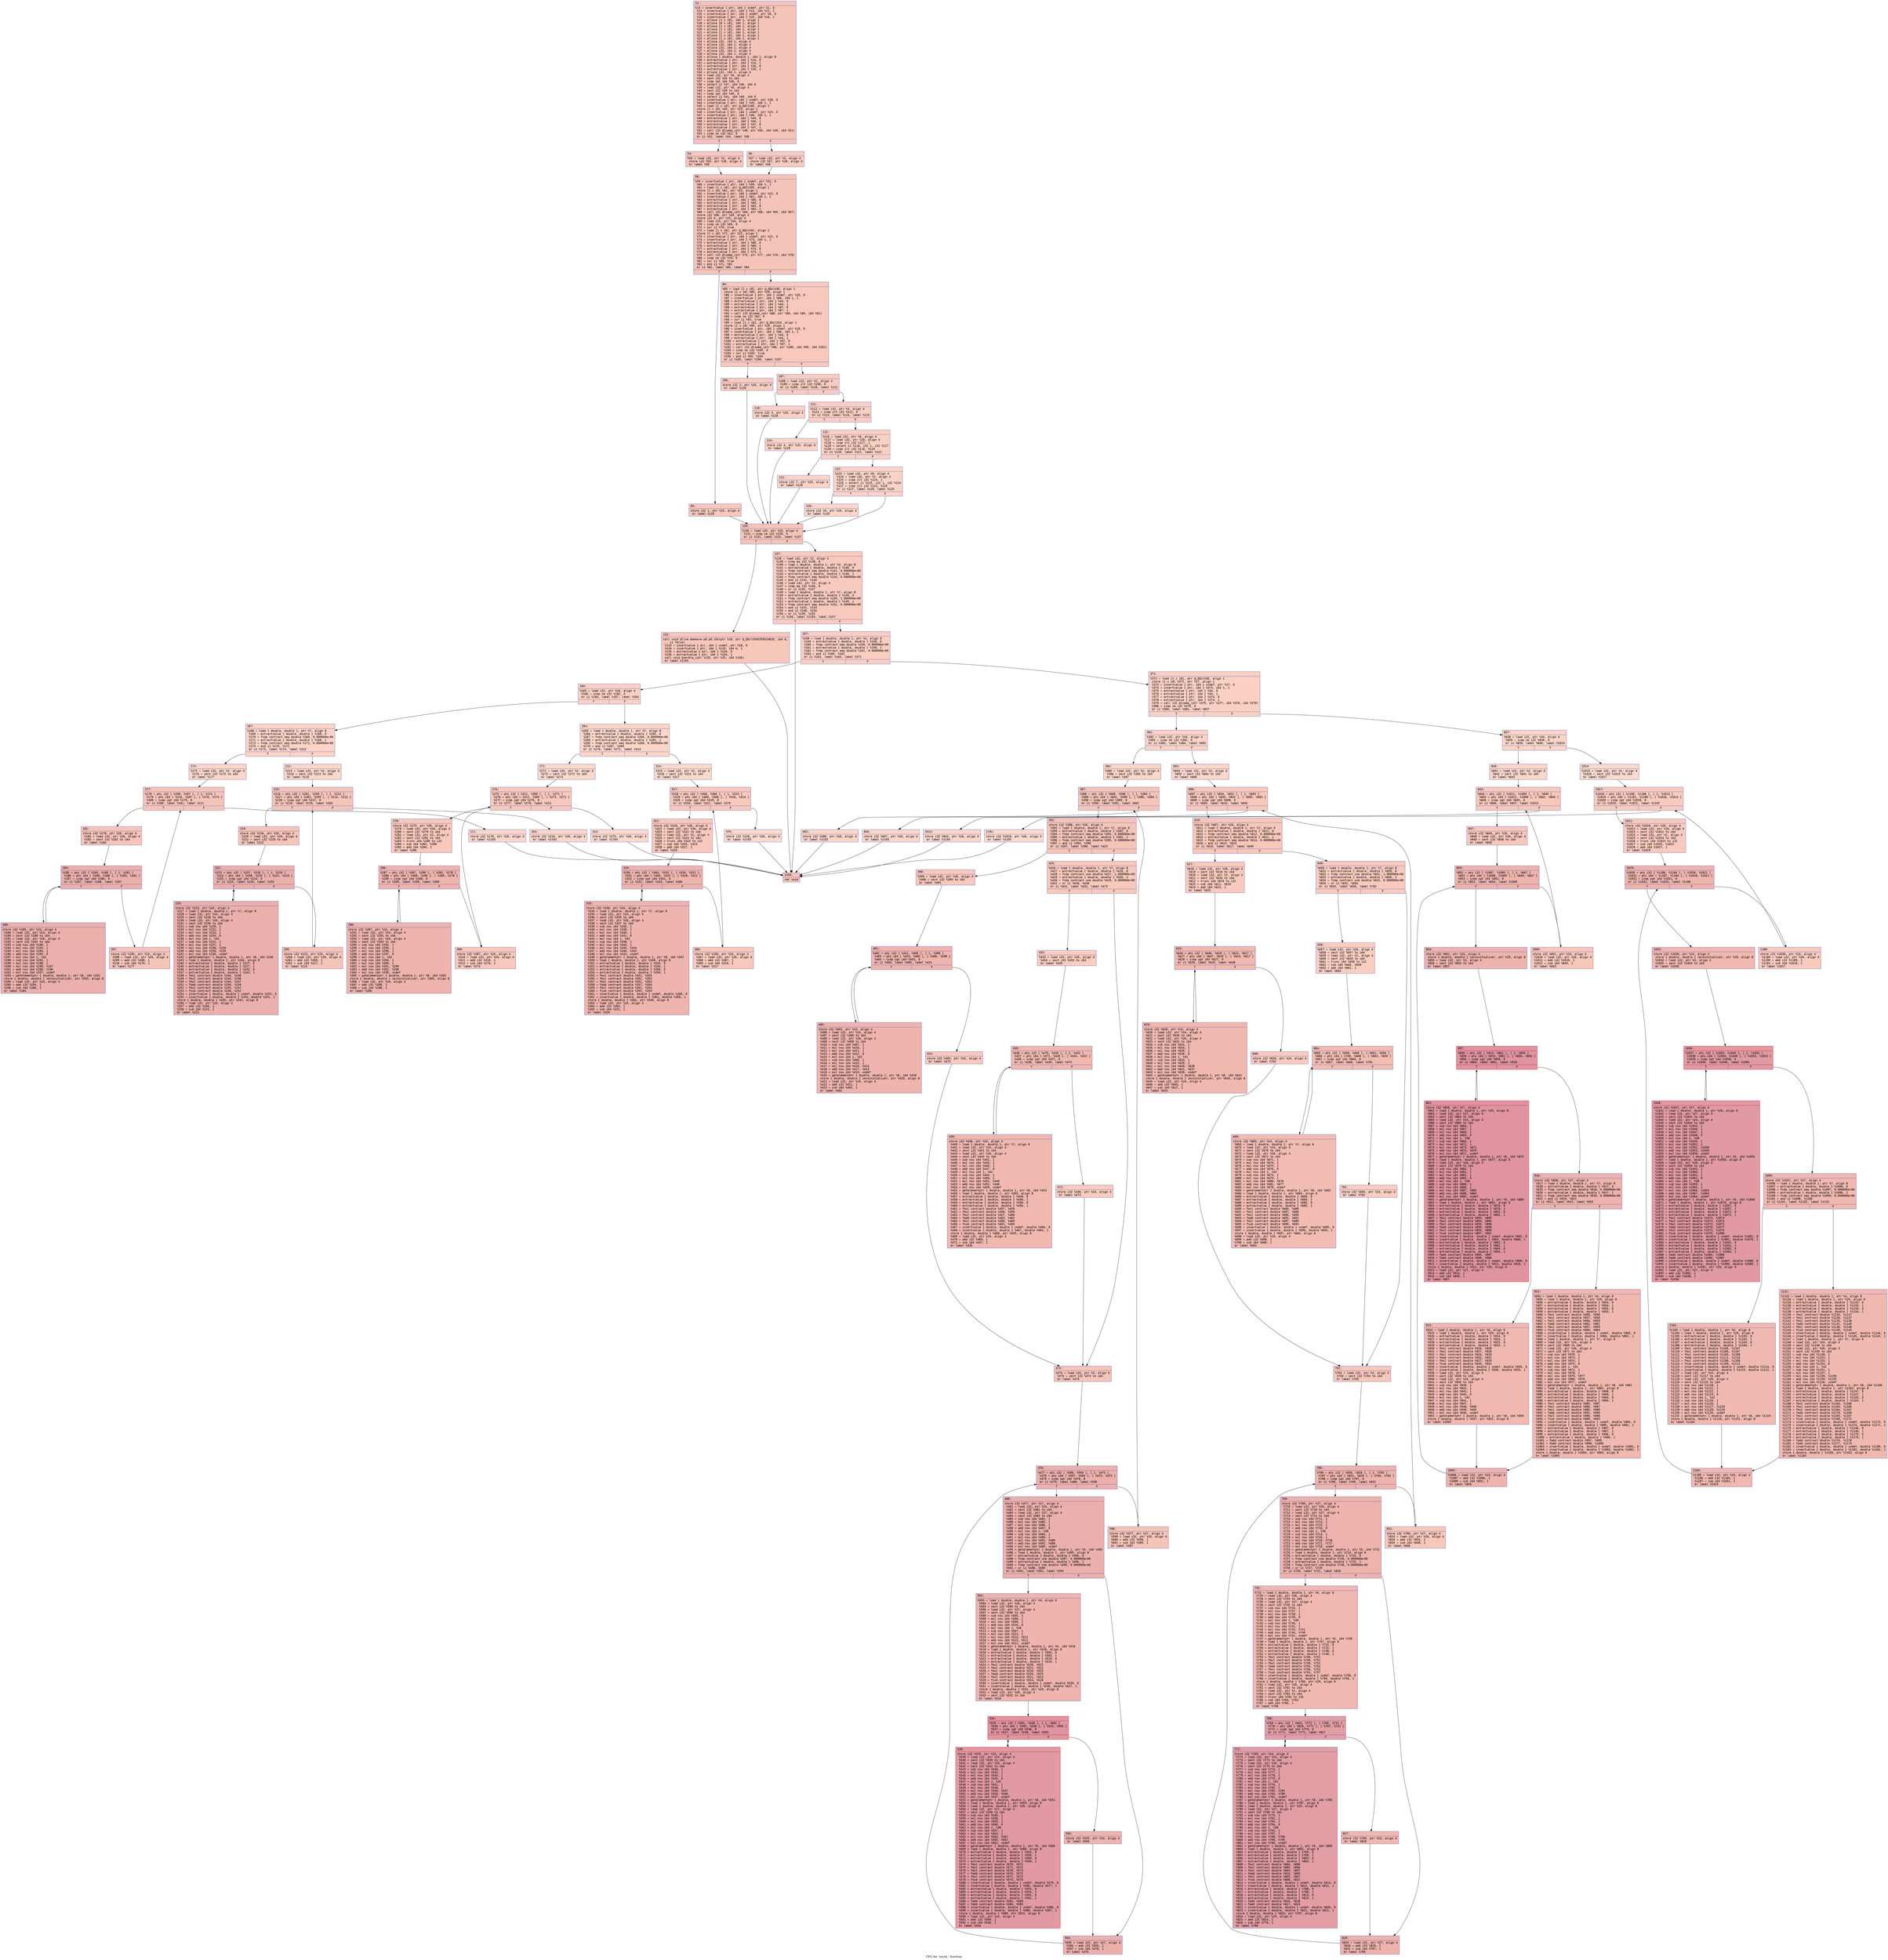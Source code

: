 digraph "CFG for 'zsyrk_' function" {
	label="CFG for 'zsyrk_' function";

	Node0x55ee10a74920 [shape=record,color="#3d50c3ff", style=filled, fillcolor="#e97a5f70" fontname="Courier",label="{12:\l|  %13 = insertvalue \{ ptr, i64 \} undef, ptr %1, 0\l  %14 = insertvalue \{ ptr, i64 \} %13, i64 %11, 1\l  %15 = insertvalue \{ ptr, i64 \} undef, ptr %0, 0\l  %16 = insertvalue \{ ptr, i64 \} %15, i64 %10, 1\l  %17 = alloca [1 x i8], i64 1, align 1\l  %18 = alloca [6 x i8], i64 1, align 1\l  %19 = alloca [1 x i8], i64 1, align 1\l  %20 = alloca [1 x i8], i64 1, align 1\l  %21 = alloca [1 x i8], i64 1, align 1\l  %22 = alloca [1 x i8], i64 1, align 1\l  %23 = alloca [1 x i8], i64 1, align 1\l  %24 = alloca i32, i64 1, align 4\l  %25 = alloca i32, i64 1, align 4\l  %26 = alloca i32, i64 1, align 4\l  %27 = alloca i32, i64 1, align 4\l  %28 = alloca i32, i64 1, align 4\l  %29 = alloca \{ double, double \}, i64 1, align 8\l  %30 = extractvalue \{ ptr, i64 \} %14, 0\l  %31 = extractvalue \{ ptr, i64 \} %14, 1\l  %32 = extractvalue \{ ptr, i64 \} %16, 0\l  %33 = extractvalue \{ ptr, i64 \} %16, 1\l  %34 = alloca i32, i64 1, align 4\l  %35 = load i32, ptr %6, align 4\l  %36 = sext i32 %35 to i64\l  %37 = icmp sgt i64 %36, 0\l  %38 = select i1 %37, i64 %36, i64 0\l  %39 = load i32, ptr %9, align 4\l  %40 = sext i32 %39 to i64\l  %41 = icmp sgt i64 %40, 0\l  %42 = select i1 %41, i64 %40, i64 0\l  %43 = insertvalue \{ ptr, i64 \} undef, ptr %30, 0\l  %44 = insertvalue \{ ptr, i64 \} %43, i64 1, 1\l  %45 = load [1 x i8], ptr @_QQclX4E, align 1\l  store [1 x i8] %45, ptr %23, align 1\l  %46 = insertvalue \{ ptr, i64 \} undef, ptr %23, 0\l  %47 = insertvalue \{ ptr, i64 \} %46, i64 1, 1\l  %48 = extractvalue \{ ptr, i64 \} %44, 0\l  %49 = extractvalue \{ ptr, i64 \} %44, 1\l  %50 = extractvalue \{ ptr, i64 \} %47, 0\l  %51 = extractvalue \{ ptr, i64 \} %47, 1\l  %52 = call i32 @lsame_(ptr %48, ptr %50, i64 %49, i64 %51)\l  %53 = icmp ne i32 %52, 0\l  br i1 %53, label %54, label %56\l|{<s0>T|<s1>F}}"];
	Node0x55ee10a74920:s0 -> Node0x55ee10a76870[tooltip="12 -> 54\nProbability 62.50%" ];
	Node0x55ee10a74920:s1 -> Node0x55ee10a768c0[tooltip="12 -> 56\nProbability 37.50%" ];
	Node0x55ee10a76870 [shape=record,color="#3d50c3ff", style=filled, fillcolor="#ec7f6370" fontname="Courier",label="{54:\l|  %55 = load i32, ptr %2, align 4\l  store i32 %55, ptr %28, align 4\l  br label %58\l}"];
	Node0x55ee10a76870 -> Node0x55ee10a76ae0[tooltip="54 -> 58\nProbability 100.00%" ];
	Node0x55ee10a768c0 [shape=record,color="#3d50c3ff", style=filled, fillcolor="#ef886b70" fontname="Courier",label="{56:\l|  %57 = load i32, ptr %3, align 4\l  store i32 %57, ptr %28, align 4\l  br label %58\l}"];
	Node0x55ee10a768c0 -> Node0x55ee10a76ae0[tooltip="56 -> 58\nProbability 100.00%" ];
	Node0x55ee10a76ae0 [shape=record,color="#3d50c3ff", style=filled, fillcolor="#e97a5f70" fontname="Courier",label="{58:\l|  %59 = insertvalue \{ ptr, i64 \} undef, ptr %32, 0\l  %60 = insertvalue \{ ptr, i64 \} %59, i64 1, 1\l  %61 = load [1 x i8], ptr @_QQclX55, align 1\l  store [1 x i8] %61, ptr %22, align 1\l  %62 = insertvalue \{ ptr, i64 \} undef, ptr %22, 0\l  %63 = insertvalue \{ ptr, i64 \} %62, i64 1, 1\l  %64 = extractvalue \{ ptr, i64 \} %60, 0\l  %65 = extractvalue \{ ptr, i64 \} %60, 1\l  %66 = extractvalue \{ ptr, i64 \} %63, 0\l  %67 = extractvalue \{ ptr, i64 \} %63, 1\l  %68 = call i32 @lsame_(ptr %64, ptr %66, i64 %65, i64 %67)\l  store i32 %68, ptr %34, align 4\l  store i32 0, ptr %25, align 4\l  %69 = load i32, ptr %34, align 4\l  %70 = icmp ne i32 %69, 0\l  %71 = xor i1 %70, true\l  %72 = load [1 x i8], ptr @_QQclX4C, align 1\l  store [1 x i8] %72, ptr %21, align 1\l  %73 = insertvalue \{ ptr, i64 \} undef, ptr %21, 0\l  %74 = insertvalue \{ ptr, i64 \} %73, i64 1, 1\l  %75 = extractvalue \{ ptr, i64 \} %60, 0\l  %76 = extractvalue \{ ptr, i64 \} %60, 1\l  %77 = extractvalue \{ ptr, i64 \} %74, 0\l  %78 = extractvalue \{ ptr, i64 \} %74, 1\l  %79 = call i32 @lsame_(ptr %75, ptr %77, i64 %76, i64 %78)\l  %80 = icmp ne i32 %79, 0\l  %81 = xor i1 %80, true\l  %82 = and i1 %71, %81\l  br i1 %82, label %83, label %84\l|{<s0>T|<s1>F}}"];
	Node0x55ee10a76ae0:s0 -> Node0x55ee10a77f40[tooltip="58 -> 83\nProbability 50.00%" ];
	Node0x55ee10a76ae0:s1 -> Node0x55ee10a77f90[tooltip="58 -> 84\nProbability 50.00%" ];
	Node0x55ee10a77f40 [shape=record,color="#3d50c3ff", style=filled, fillcolor="#ed836670" fontname="Courier",label="{83:\l|  store i32 1, ptr %25, align 4\l  br label %129\l}"];
	Node0x55ee10a77f40 -> Node0x55ee10a78130[tooltip="83 -> 129\nProbability 100.00%" ];
	Node0x55ee10a77f90 [shape=record,color="#3d50c3ff", style=filled, fillcolor="#ed836670" fontname="Courier",label="{84:\l|  %85 = load [1 x i8], ptr @_QQclX4E, align 1\l  store [1 x i8] %85, ptr %20, align 1\l  %86 = insertvalue \{ ptr, i64 \} undef, ptr %20, 0\l  %87 = insertvalue \{ ptr, i64 \} %86, i64 1, 1\l  %88 = extractvalue \{ ptr, i64 \} %44, 0\l  %89 = extractvalue \{ ptr, i64 \} %44, 1\l  %90 = extractvalue \{ ptr, i64 \} %87, 0\l  %91 = extractvalue \{ ptr, i64 \} %87, 1\l  %92 = call i32 @lsame_(ptr %88, ptr %90, i64 %89, i64 %91)\l  %93 = icmp ne i32 %92, 0\l  %94 = xor i1 %93, true\l  %95 = load [1 x i8], ptr @_QQclX54, align 1\l  store [1 x i8] %95, ptr %19, align 1\l  %96 = insertvalue \{ ptr, i64 \} undef, ptr %19, 0\l  %97 = insertvalue \{ ptr, i64 \} %96, i64 1, 1\l  %98 = extractvalue \{ ptr, i64 \} %44, 0\l  %99 = extractvalue \{ ptr, i64 \} %44, 1\l  %100 = extractvalue \{ ptr, i64 \} %97, 0\l  %101 = extractvalue \{ ptr, i64 \} %97, 1\l  %102 = call i32 @lsame_(ptr %98, ptr %100, i64 %99, i64 %101)\l  %103 = icmp ne i32 %102, 0\l  %104 = xor i1 %103, true\l  %105 = and i1 %94, %104\l  br i1 %105, label %106, label %107\l|{<s0>T|<s1>F}}"];
	Node0x55ee10a77f90:s0 -> Node0x55ee10a76360[tooltip="84 -> 106\nProbability 50.00%" ];
	Node0x55ee10a77f90:s1 -> Node0x55ee10a763b0[tooltip="84 -> 107\nProbability 50.00%" ];
	Node0x55ee10a76360 [shape=record,color="#3d50c3ff", style=filled, fillcolor="#f08b6e70" fontname="Courier",label="{106:\l|  store i32 2, ptr %25, align 4\l  br label %129\l}"];
	Node0x55ee10a76360 -> Node0x55ee10a78130[tooltip="106 -> 129\nProbability 100.00%" ];
	Node0x55ee10a763b0 [shape=record,color="#3d50c3ff", style=filled, fillcolor="#f08b6e70" fontname="Courier",label="{107:\l|  %108 = load i32, ptr %2, align 4\l  %109 = icmp slt i32 %108, 0\l  br i1 %109, label %110, label %111\l|{<s0>T|<s1>F}}"];
	Node0x55ee10a763b0:s0 -> Node0x55ee10a79c80[tooltip="107 -> 110\nProbability 37.50%" ];
	Node0x55ee10a763b0:s1 -> Node0x55ee10a79cd0[tooltip="107 -> 111\nProbability 62.50%" ];
	Node0x55ee10a79c80 [shape=record,color="#3d50c3ff", style=filled, fillcolor="#f3947570" fontname="Courier",label="{110:\l|  store i32 3, ptr %25, align 4\l  br label %129\l}"];
	Node0x55ee10a79c80 -> Node0x55ee10a78130[tooltip="110 -> 129\nProbability 100.00%" ];
	Node0x55ee10a79cd0 [shape=record,color="#3d50c3ff", style=filled, fillcolor="#f2907270" fontname="Courier",label="{111:\l|  %112 = load i32, ptr %3, align 4\l  %113 = icmp slt i32 %112, 0\l  br i1 %113, label %114, label %115\l|{<s0>T|<s1>F}}"];
	Node0x55ee10a79cd0:s0 -> Node0x55ee10a79ff0[tooltip="111 -> 114\nProbability 37.50%" ];
	Node0x55ee10a79cd0:s1 -> Node0x55ee10a7a040[tooltip="111 -> 115\nProbability 62.50%" ];
	Node0x55ee10a79ff0 [shape=record,color="#3d50c3ff", style=filled, fillcolor="#f59c7d70" fontname="Courier",label="{114:\l|  store i32 4, ptr %25, align 4\l  br label %129\l}"];
	Node0x55ee10a79ff0 -> Node0x55ee10a78130[tooltip="114 -> 129\nProbability 100.00%" ];
	Node0x55ee10a7a040 [shape=record,color="#3d50c3ff", style=filled, fillcolor="#f3947570" fontname="Courier",label="{115:\l|  %116 = load i32, ptr %6, align 4\l  %117 = load i32, ptr %28, align 4\l  %118 = icmp slt i32 %117, 1\l  %119 = select i1 %118, i32 1, i32 %117\l  %120 = icmp slt i32 %116, %119\l  br i1 %120, label %121, label %122\l|{<s0>T|<s1>F}}"];
	Node0x55ee10a7a040:s0 -> Node0x55ee10a7a520[tooltip="115 -> 121\nProbability 50.00%" ];
	Node0x55ee10a7a040:s1 -> Node0x55ee10a7a570[tooltip="115 -> 122\nProbability 50.00%" ];
	Node0x55ee10a7a520 [shape=record,color="#3d50c3ff", style=filled, fillcolor="#f59c7d70" fontname="Courier",label="{121:\l|  store i32 7, ptr %25, align 4\l  br label %129\l}"];
	Node0x55ee10a7a520 -> Node0x55ee10a78130[tooltip="121 -> 129\nProbability 100.00%" ];
	Node0x55ee10a7a570 [shape=record,color="#3d50c3ff", style=filled, fillcolor="#f59c7d70" fontname="Courier",label="{122:\l|  %123 = load i32, ptr %9, align 4\l  %124 = load i32, ptr %2, align 4\l  %125 = icmp slt i32 %124, 1\l  %126 = select i1 %125, i32 1, i32 %124\l  %127 = icmp slt i32 %123, %126\l  br i1 %127, label %128, label %129\l|{<s0>T|<s1>F}}"];
	Node0x55ee10a7a570:s0 -> Node0x55ee10a7aa50[tooltip="122 -> 128\nProbability 50.00%" ];
	Node0x55ee10a7a570:s1 -> Node0x55ee10a78130[tooltip="122 -> 129\nProbability 50.00%" ];
	Node0x55ee10a7aa50 [shape=record,color="#3d50c3ff", style=filled, fillcolor="#f6a38570" fontname="Courier",label="{128:\l|  store i32 10, ptr %25, align 4\l  br label %129\l}"];
	Node0x55ee10a7aa50 -> Node0x55ee10a78130[tooltip="128 -> 129\nProbability 100.00%" ];
	Node0x55ee10a78130 [shape=record,color="#3d50c3ff", style=filled, fillcolor="#e97a5f70" fontname="Courier",label="{129:\l|  %130 = load i32, ptr %25, align 4\l  %131 = icmp ne i32 %130, 0\l  br i1 %131, label %132, label %137\l|{<s0>T|<s1>F}}"];
	Node0x55ee10a78130:s0 -> Node0x55ee10a7ad70[tooltip="129 -> 132\nProbability 62.50%" ];
	Node0x55ee10a78130:s1 -> Node0x55ee10a7adc0[tooltip="129 -> 137\nProbability 37.50%" ];
	Node0x55ee10a7ad70 [shape=record,color="#3d50c3ff", style=filled, fillcolor="#ec7f6370" fontname="Courier",label="{132:\l|  call void @llvm.memmove.p0.p0.i64(ptr %18, ptr @_QQclX5A5359524B20, i64 6,\l... i1 false)\l  %133 = insertvalue \{ ptr, i64 \} undef, ptr %18, 0\l  %134 = insertvalue \{ ptr, i64 \} %133, i64 6, 1\l  %135 = extractvalue \{ ptr, i64 \} %134, 0\l  %136 = extractvalue \{ ptr, i64 \} %134, 1\l  call void @xerbla_(ptr %135, ptr %25, i64 %136)\l  br label %1193\l}"];
	Node0x55ee10a7ad70 -> Node0x55ee10a7b3c0[tooltip="132 -> 1193\nProbability 100.00%" ];
	Node0x55ee10a7adc0 [shape=record,color="#3d50c3ff", style=filled, fillcolor="#ef886b70" fontname="Courier",label="{137:\l|  %138 = load i32, ptr %2, align 4\l  %139 = icmp eq i32 %138, 0\l  %140 = load \{ double, double \}, ptr %4, align 8\l  %141 = extractvalue \{ double, double \} %140, 0\l  %142 = fcmp contract oeq double %141, 0.000000e+00\l  %143 = extractvalue \{ double, double \} %140, 1\l  %144 = fcmp contract oeq double %143, 0.000000e+00\l  %145 = and i1 %142, %144\l  %146 = load i32, ptr %3, align 4\l  %147 = icmp eq i32 %146, 0\l  %148 = or i1 %145, %147\l  %149 = load \{ double, double \}, ptr %7, align 8\l  %150 = extractvalue \{ double, double \} %149, 0\l  %151 = fcmp contract oeq double %150, 1.000000e+00\l  %152 = extractvalue \{ double, double \} %149, 1\l  %153 = fcmp contract oeq double %152, 0.000000e+00\l  %154 = and i1 %151, %153\l  %155 = and i1 %148, %154\l  %156 = or i1 %139, %155\l  br i1 %156, label %1193, label %157\l|{<s0>T|<s1>F}}"];
	Node0x55ee10a7adc0:s0 -> Node0x55ee10a7b3c0[tooltip="137 -> 1193\nProbability 50.00%" ];
	Node0x55ee10a7adc0:s1 -> Node0x55ee10a7b8e0[tooltip="137 -> 157\nProbability 50.00%" ];
	Node0x55ee10a7b8e0 [shape=record,color="#3d50c3ff", style=filled, fillcolor="#f2907270" fontname="Courier",label="{157:\l|  %158 = load \{ double, double \}, ptr %4, align 8\l  %159 = extractvalue \{ double, double \} %158, 0\l  %160 = fcmp contract oeq double %159, 0.000000e+00\l  %161 = extractvalue \{ double, double \} %158, 1\l  %162 = fcmp contract oeq double %161, 0.000000e+00\l  %163 = and i1 %160, %162\l  br i1 %163, label %164, label %371\l|{<s0>T|<s1>F}}"];
	Node0x55ee10a7b8e0:s0 -> Node0x55ee10a950c0[tooltip="157 -> 164\nProbability 50.00%" ];
	Node0x55ee10a7b8e0:s1 -> Node0x55ee10a95110[tooltip="157 -> 371\nProbability 50.00%" ];
	Node0x55ee10a950c0 [shape=record,color="#3d50c3ff", style=filled, fillcolor="#f3947570" fontname="Courier",label="{164:\l|  %165 = load i32, ptr %34, align 4\l  %166 = icmp ne i32 %165, 0\l  br i1 %166, label %167, label %264\l|{<s0>T|<s1>F}}"];
	Node0x55ee10a950c0:s0 -> Node0x55ee10a95320[tooltip="164 -> 167\nProbability 62.50%" ];
	Node0x55ee10a950c0:s1 -> Node0x55ee10a95370[tooltip="164 -> 264\nProbability 37.50%" ];
	Node0x55ee10a95320 [shape=record,color="#3d50c3ff", style=filled, fillcolor="#f59c7d70" fontname="Courier",label="{167:\l|  %168 = load \{ double, double \}, ptr %7, align 8\l  %169 = extractvalue \{ double, double \} %168, 0\l  %170 = fcmp contract oeq double %169, 0.000000e+00\l  %171 = extractvalue \{ double, double \} %168, 1\l  %172 = fcmp contract oeq double %171, 0.000000e+00\l  %173 = and i1 %170, %172\l  br i1 %173, label %174, label %212\l|{<s0>T|<s1>F}}"];
	Node0x55ee10a95320:s0 -> Node0x55ee10a957c0[tooltip="167 -> 174\nProbability 50.00%" ];
	Node0x55ee10a95320:s1 -> Node0x55ee10a95810[tooltip="167 -> 212\nProbability 50.00%" ];
	Node0x55ee10a957c0 [shape=record,color="#3d50c3ff", style=filled, fillcolor="#f6a38570" fontname="Courier",label="{174:\l|  %175 = load i32, ptr %2, align 4\l  %176 = sext i32 %175 to i64\l  br label %177\l}"];
	Node0x55ee10a957c0 -> Node0x55ee10a95a00[tooltip="174 -> 177\nProbability 100.00%" ];
	Node0x55ee10a95a00 [shape=record,color="#3d50c3ff", style=filled, fillcolor="#e97a5f70" fontname="Courier",label="{177:\l|  %178 = phi i32 [ %209, %207 ], [ 1, %174 ]\l  %179 = phi i64 [ %210, %207 ], [ %176, %174 ]\l  %180 = icmp sgt i64 %179, 0\l  br i1 %180, label %181, label %211\l|{<s0>T|<s1>F}}"];
	Node0x55ee10a95a00:s0 -> Node0x55ee10a95d20[tooltip="177 -> 181\nProbability 96.88%" ];
	Node0x55ee10a95a00:s1 -> Node0x55ee10a95d70[tooltip="177 -> 211\nProbability 3.12%" ];
	Node0x55ee10a95d20 [shape=record,color="#3d50c3ff", style=filled, fillcolor="#e97a5f70" fontname="Courier",label="{181:\l|  store i32 %178, ptr %26, align 4\l  %182 = load i32, ptr %26, align 4\l  %183 = sext i32 %182 to i64\l  br label %184\l}"];
	Node0x55ee10a95d20 -> Node0x55ee10a96000[tooltip="181 -> 184\nProbability 100.00%" ];
	Node0x55ee10a96000 [shape=record,color="#3d50c3ff", style=filled, fillcolor="#d24b4070" fontname="Courier",label="{184:\l|  %185 = phi i32 [ %205, %188 ], [ 1, %181 ]\l  %186 = phi i64 [ %206, %188 ], [ %183, %181 ]\l  %187 = icmp sgt i64 %186, 0\l  br i1 %187, label %188, label %207\l|{<s0>T|<s1>F}}"];
	Node0x55ee10a96000:s0 -> Node0x55ee10a960c0[tooltip="184 -> 188\nProbability 96.88%" ];
	Node0x55ee10a96000:s1 -> Node0x55ee10a95ac0[tooltip="184 -> 207\nProbability 3.12%" ];
	Node0x55ee10a960c0 [shape=record,color="#3d50c3ff", style=filled, fillcolor="#d24b4070" fontname="Courier",label="{188:\l|  store i32 %185, ptr %24, align 4\l  %189 = load i32, ptr %24, align 4\l  %190 = sext i32 %189 to i64\l  %191 = load i32, ptr %26, align 4\l  %192 = sext i32 %191 to i64\l  %193 = sub nsw i64 %190, 1\l  %194 = mul nsw i64 %193, 1\l  %195 = mul nsw i64 %194, 1\l  %196 = add nsw i64 %195, 0\l  %197 = mul nsw i64 1, %42\l  %198 = sub nsw i64 %192, 1\l  %199 = mul nsw i64 %198, 1\l  %200 = mul nsw i64 %199, %197\l  %201 = add nsw i64 %200, %196\l  %202 = mul nsw i64 %197, undef\l  %203 = getelementptr \{ double, double \}, ptr %8, i64 %201\l  store \{ double, double \} zeroinitializer, ptr %203, align 8\l  %204 = load i32, ptr %24, align 4\l  %205 = add i32 %204, 1\l  %206 = sub i64 %186, 1\l  br label %184\l}"];
	Node0x55ee10a960c0 -> Node0x55ee10a96000[tooltip="188 -> 184\nProbability 100.00%" ];
	Node0x55ee10a95ac0 [shape=record,color="#3d50c3ff", style=filled, fillcolor="#e97a5f70" fontname="Courier",label="{207:\l|  store i32 %185, ptr %24, align 4\l  %208 = load i32, ptr %26, align 4\l  %209 = add i32 %208, 1\l  %210 = sub i64 %179, 1\l  br label %177\l}"];
	Node0x55ee10a95ac0 -> Node0x55ee10a95a00[tooltip="207 -> 177\nProbability 100.00%" ];
	Node0x55ee10a95d70 [shape=record,color="#3d50c3ff", style=filled, fillcolor="#f6a38570" fontname="Courier",label="{211:\l|  store i32 %178, ptr %26, align 4\l  br label %1193\l}"];
	Node0x55ee10a95d70 -> Node0x55ee10a7b3c0[tooltip="211 -> 1193\nProbability 100.00%" ];
	Node0x55ee10a95810 [shape=record,color="#3d50c3ff", style=filled, fillcolor="#f6a38570" fontname="Courier",label="{212:\l|  %213 = load i32, ptr %2, align 4\l  %214 = sext i32 %213 to i64\l  br label %215\l}"];
	Node0x55ee10a95810 -> Node0x55ee10a797b0[tooltip="212 -> 215\nProbability 100.00%" ];
	Node0x55ee10a797b0 [shape=record,color="#3d50c3ff", style=filled, fillcolor="#e97a5f70" fontname="Courier",label="{215:\l|  %216 = phi i32 [ %261, %259 ], [ 1, %212 ]\l  %217 = phi i64 [ %262, %259 ], [ %214, %212 ]\l  %218 = icmp sgt i64 %217, 0\l  br i1 %218, label %219, label %263\l|{<s0>T|<s1>F}}"];
	Node0x55ee10a797b0:s0 -> Node0x55ee10a98740[tooltip="215 -> 219\nProbability 96.88%" ];
	Node0x55ee10a797b0:s1 -> Node0x55ee10a98790[tooltip="215 -> 263\nProbability 3.12%" ];
	Node0x55ee10a98740 [shape=record,color="#3d50c3ff", style=filled, fillcolor="#e97a5f70" fontname="Courier",label="{219:\l|  store i32 %216, ptr %26, align 4\l  %220 = load i32, ptr %26, align 4\l  %221 = sext i32 %220 to i64\l  br label %222\l}"];
	Node0x55ee10a98740 -> Node0x55ee10a98a20[tooltip="219 -> 222\nProbability 100.00%" ];
	Node0x55ee10a98a20 [shape=record,color="#3d50c3ff", style=filled, fillcolor="#d24b4070" fontname="Courier",label="{222:\l|  %223 = phi i32 [ %257, %226 ], [ 1, %219 ]\l  %224 = phi i64 [ %258, %226 ], [ %221, %219 ]\l  %225 = icmp sgt i64 %224, 0\l  br i1 %225, label %226, label %259\l|{<s0>T|<s1>F}}"];
	Node0x55ee10a98a20:s0 -> Node0x55ee10a98ae0[tooltip="222 -> 226\nProbability 96.88%" ];
	Node0x55ee10a98a20:s1 -> Node0x55ee10a79870[tooltip="222 -> 259\nProbability 3.12%" ];
	Node0x55ee10a98ae0 [shape=record,color="#3d50c3ff", style=filled, fillcolor="#d24b4070" fontname="Courier",label="{226:\l|  store i32 %223, ptr %24, align 4\l  %227 = load \{ double, double \}, ptr %7, align 8\l  %228 = load i32, ptr %24, align 4\l  %229 = sext i32 %228 to i64\l  %230 = load i32, ptr %26, align 4\l  %231 = sext i32 %230 to i64\l  %232 = sub nsw i64 %229, 1\l  %233 = mul nsw i64 %232, 1\l  %234 = mul nsw i64 %233, 1\l  %235 = add nsw i64 %234, 0\l  %236 = mul nsw i64 1, %42\l  %237 = sub nsw i64 %231, 1\l  %238 = mul nsw i64 %237, 1\l  %239 = mul nsw i64 %238, %236\l  %240 = add nsw i64 %239, %235\l  %241 = mul nsw i64 %236, undef\l  %242 = getelementptr \{ double, double \}, ptr %8, i64 %240\l  %243 = load \{ double, double \}, ptr %242, align 8\l  %244 = extractvalue \{ double, double \} %227, 0\l  %245 = extractvalue \{ double, double \} %227, 1\l  %246 = extractvalue \{ double, double \} %243, 0\l  %247 = extractvalue \{ double, double \} %243, 1\l  %248 = fmul contract double %244, %246\l  %249 = fmul contract double %245, %246\l  %250 = fmul contract double %244, %247\l  %251 = fadd contract double %250, %249\l  %252 = fmul contract double %245, %247\l  %253 = fsub contract double %248, %252\l  %254 = insertvalue \{ double, double \} undef, double %253, 0\l  %255 = insertvalue \{ double, double \} %254, double %251, 1\l  store \{ double, double \} %255, ptr %242, align 8\l  %256 = load i32, ptr %24, align 4\l  %257 = add i32 %256, 1\l  %258 = sub i64 %224, 1\l  br label %222\l}"];
	Node0x55ee10a98ae0 -> Node0x55ee10a98a20[tooltip="226 -> 222\nProbability 100.00%" ];
	Node0x55ee10a79870 [shape=record,color="#3d50c3ff", style=filled, fillcolor="#e97a5f70" fontname="Courier",label="{259:\l|  store i32 %223, ptr %24, align 4\l  %260 = load i32, ptr %26, align 4\l  %261 = add i32 %260, 1\l  %262 = sub i64 %217, 1\l  br label %215\l}"];
	Node0x55ee10a79870 -> Node0x55ee10a797b0[tooltip="259 -> 215\nProbability 100.00%" ];
	Node0x55ee10a98790 [shape=record,color="#3d50c3ff", style=filled, fillcolor="#f6a38570" fontname="Courier",label="{263:\l|  store i32 %216, ptr %26, align 4\l  br label %1193\l}"];
	Node0x55ee10a98790 -> Node0x55ee10a7b3c0[tooltip="263 -> 1193\nProbability 100.00%" ];
	Node0x55ee10a95370 [shape=record,color="#3d50c3ff", style=filled, fillcolor="#f5a08170" fontname="Courier",label="{264:\l|  %265 = load \{ double, double \}, ptr %7, align 8\l  %266 = extractvalue \{ double, double \} %265, 0\l  %267 = fcmp contract oeq double %266, 0.000000e+00\l  %268 = extractvalue \{ double, double \} %265, 1\l  %269 = fcmp contract oeq double %268, 0.000000e+00\l  %270 = and i1 %267, %269\l  br i1 %270, label %271, label %314\l|{<s0>T|<s1>F}}"];
	Node0x55ee10a95370:s0 -> Node0x55ee10a9a870[tooltip="264 -> 271\nProbability 50.00%" ];
	Node0x55ee10a95370:s1 -> Node0x55ee10a9a8c0[tooltip="264 -> 314\nProbability 50.00%" ];
	Node0x55ee10a9a870 [shape=record,color="#3d50c3ff", style=filled, fillcolor="#f7a88970" fontname="Courier",label="{271:\l|  %272 = load i32, ptr %2, align 4\l  %273 = sext i32 %272 to i64\l  br label %274\l}"];
	Node0x55ee10a9a870 -> Node0x55ee10a9aab0[tooltip="271 -> 274\nProbability 100.00%" ];
	Node0x55ee10a9aab0 [shape=record,color="#3d50c3ff", style=filled, fillcolor="#ed836670" fontname="Courier",label="{274:\l|  %275 = phi i32 [ %311, %309 ], [ 1, %271 ]\l  %276 = phi i64 [ %312, %309 ], [ %273, %271 ]\l  %277 = icmp sgt i64 %276, 0\l  br i1 %277, label %278, label %313\l|{<s0>T|<s1>F}}"];
	Node0x55ee10a9aab0:s0 -> Node0x55ee10a9add0[tooltip="274 -> 278\nProbability 96.88%" ];
	Node0x55ee10a9aab0:s1 -> Node0x55ee10a9ae20[tooltip="274 -> 313\nProbability 3.12%" ];
	Node0x55ee10a9add0 [shape=record,color="#3d50c3ff", style=filled, fillcolor="#ed836670" fontname="Courier",label="{278:\l|  store i32 %275, ptr %26, align 4\l  %279 = load i32, ptr %26, align 4\l  %280 = sext i32 %279 to i64\l  %281 = load i32, ptr %2, align 4\l  %282 = sext i32 %281 to i64\l  %283 = trunc i64 %280 to i32\l  %284 = sub i64 %282, %280\l  %285 = add i64 %284, 1\l  br label %286\l}"];
	Node0x55ee10a9add0 -> Node0x55ee10a9b330[tooltip="278 -> 286\nProbability 100.00%" ];
	Node0x55ee10a9b330 [shape=record,color="#3d50c3ff", style=filled, fillcolor="#d8564670" fontname="Courier",label="{286:\l|  %287 = phi i32 [ %307, %290 ], [ %283, %278 ]\l  %288 = phi i64 [ %308, %290 ], [ %285, %278 ]\l  %289 = icmp sgt i64 %288, 0\l  br i1 %289, label %290, label %309\l|{<s0>T|<s1>F}}"];
	Node0x55ee10a9b330:s0 -> Node0x55ee10a9b3f0[tooltip="286 -> 290\nProbability 96.88%" ];
	Node0x55ee10a9b330:s1 -> Node0x55ee10a9ab70[tooltip="286 -> 309\nProbability 3.12%" ];
	Node0x55ee10a9b3f0 [shape=record,color="#3d50c3ff", style=filled, fillcolor="#d8564670" fontname="Courier",label="{290:\l|  store i32 %287, ptr %24, align 4\l  %291 = load i32, ptr %24, align 4\l  %292 = sext i32 %291 to i64\l  %293 = load i32, ptr %26, align 4\l  %294 = sext i32 %293 to i64\l  %295 = sub nsw i64 %292, 1\l  %296 = mul nsw i64 %295, 1\l  %297 = mul nsw i64 %296, 1\l  %298 = add nsw i64 %297, 0\l  %299 = mul nsw i64 1, %42\l  %300 = sub nsw i64 %294, 1\l  %301 = mul nsw i64 %300, 1\l  %302 = mul nsw i64 %301, %299\l  %303 = add nsw i64 %302, %298\l  %304 = mul nsw i64 %299, undef\l  %305 = getelementptr \{ double, double \}, ptr %8, i64 %303\l  store \{ double, double \} zeroinitializer, ptr %305, align 8\l  %306 = load i32, ptr %24, align 4\l  %307 = add i32 %306, 1\l  %308 = sub i64 %288, 1\l  br label %286\l}"];
	Node0x55ee10a9b3f0 -> Node0x55ee10a9b330[tooltip="290 -> 286\nProbability 100.00%" ];
	Node0x55ee10a9ab70 [shape=record,color="#3d50c3ff", style=filled, fillcolor="#ed836670" fontname="Courier",label="{309:\l|  store i32 %287, ptr %24, align 4\l  %310 = load i32, ptr %26, align 4\l  %311 = add i32 %310, 1\l  %312 = sub i64 %276, 1\l  br label %274\l}"];
	Node0x55ee10a9ab70 -> Node0x55ee10a9aab0[tooltip="309 -> 274\nProbability 100.00%" ];
	Node0x55ee10a9ae20 [shape=record,color="#3d50c3ff", style=filled, fillcolor="#f7a88970" fontname="Courier",label="{313:\l|  store i32 %275, ptr %26, align 4\l  br label %1193\l}"];
	Node0x55ee10a9ae20 -> Node0x55ee10a7b3c0[tooltip="313 -> 1193\nProbability 100.00%" ];
	Node0x55ee10a9a8c0 [shape=record,color="#3d50c3ff", style=filled, fillcolor="#f7a88970" fontname="Courier",label="{314:\l|  %315 = load i32, ptr %2, align 4\l  %316 = sext i32 %315 to i64\l  br label %317\l}"];
	Node0x55ee10a9a8c0 -> Node0x55ee10a9c720[tooltip="314 -> 317\nProbability 100.00%" ];
	Node0x55ee10a9c720 [shape=record,color="#3d50c3ff", style=filled, fillcolor="#ed836670" fontname="Courier",label="{317:\l|  %318 = phi i32 [ %368, %366 ], [ 1, %314 ]\l  %319 = phi i64 [ %369, %366 ], [ %316, %314 ]\l  %320 = icmp sgt i64 %319, 0\l  br i1 %320, label %321, label %370\l|{<s0>T|<s1>F}}"];
	Node0x55ee10a9c720:s0 -> Node0x55ee10a9ca40[tooltip="317 -> 321\nProbability 96.88%" ];
	Node0x55ee10a9c720:s1 -> Node0x55ee10a9ca90[tooltip="317 -> 370\nProbability 3.12%" ];
	Node0x55ee10a9ca40 [shape=record,color="#3d50c3ff", style=filled, fillcolor="#ed836670" fontname="Courier",label="{321:\l|  store i32 %318, ptr %26, align 4\l  %322 = load i32, ptr %26, align 4\l  %323 = sext i32 %322 to i64\l  %324 = load i32, ptr %2, align 4\l  %325 = sext i32 %324 to i64\l  %326 = trunc i64 %323 to i32\l  %327 = sub i64 %325, %323\l  %328 = add i64 %327, 1\l  br label %329\l}"];
	Node0x55ee10a9ca40 -> Node0x55ee10a9cfa0[tooltip="321 -> 329\nProbability 100.00%" ];
	Node0x55ee10a9cfa0 [shape=record,color="#3d50c3ff", style=filled, fillcolor="#d8564670" fontname="Courier",label="{329:\l|  %330 = phi i32 [ %364, %333 ], [ %326, %321 ]\l  %331 = phi i64 [ %365, %333 ], [ %328, %321 ]\l  %332 = icmp sgt i64 %331, 0\l  br i1 %332, label %333, label %366\l|{<s0>T|<s1>F}}"];
	Node0x55ee10a9cfa0:s0 -> Node0x55ee10a9d060[tooltip="329 -> 333\nProbability 96.88%" ];
	Node0x55ee10a9cfa0:s1 -> Node0x55ee10a9c7e0[tooltip="329 -> 366\nProbability 3.12%" ];
	Node0x55ee10a9d060 [shape=record,color="#3d50c3ff", style=filled, fillcolor="#d8564670" fontname="Courier",label="{333:\l|  store i32 %330, ptr %24, align 4\l  %334 = load \{ double, double \}, ptr %7, align 8\l  %335 = load i32, ptr %24, align 4\l  %336 = sext i32 %335 to i64\l  %337 = load i32, ptr %26, align 4\l  %338 = sext i32 %337 to i64\l  %339 = sub nsw i64 %336, 1\l  %340 = mul nsw i64 %339, 1\l  %341 = mul nsw i64 %340, 1\l  %342 = add nsw i64 %341, 0\l  %343 = mul nsw i64 1, %42\l  %344 = sub nsw i64 %338, 1\l  %345 = mul nsw i64 %344, 1\l  %346 = mul nsw i64 %345, %343\l  %347 = add nsw i64 %346, %342\l  %348 = mul nsw i64 %343, undef\l  %349 = getelementptr \{ double, double \}, ptr %8, i64 %347\l  %350 = load \{ double, double \}, ptr %349, align 8\l  %351 = extractvalue \{ double, double \} %334, 0\l  %352 = extractvalue \{ double, double \} %334, 1\l  %353 = extractvalue \{ double, double \} %350, 0\l  %354 = extractvalue \{ double, double \} %350, 1\l  %355 = fmul contract double %351, %353\l  %356 = fmul contract double %352, %353\l  %357 = fmul contract double %351, %354\l  %358 = fadd contract double %357, %356\l  %359 = fmul contract double %352, %354\l  %360 = fsub contract double %355, %359\l  %361 = insertvalue \{ double, double \} undef, double %360, 0\l  %362 = insertvalue \{ double, double \} %361, double %358, 1\l  store \{ double, double \} %362, ptr %349, align 8\l  %363 = load i32, ptr %24, align 4\l  %364 = add i32 %363, 1\l  %365 = sub i64 %331, 1\l  br label %329\l}"];
	Node0x55ee10a9d060 -> Node0x55ee10a9cfa0[tooltip="333 -> 329\nProbability 100.00%" ];
	Node0x55ee10a9c7e0 [shape=record,color="#3d50c3ff", style=filled, fillcolor="#ed836670" fontname="Courier",label="{366:\l|  store i32 %330, ptr %24, align 4\l  %367 = load i32, ptr %26, align 4\l  %368 = add i32 %367, 1\l  %369 = sub i64 %319, 1\l  br label %317\l}"];
	Node0x55ee10a9c7e0 -> Node0x55ee10a9c720[tooltip="366 -> 317\nProbability 100.00%" ];
	Node0x55ee10a9ca90 [shape=record,color="#3d50c3ff", style=filled, fillcolor="#f7a88970" fontname="Courier",label="{370:\l|  store i32 %318, ptr %26, align 4\l  br label %1193\l}"];
	Node0x55ee10a9ca90 -> Node0x55ee10a7b3c0[tooltip="370 -> 1193\nProbability 100.00%" ];
	Node0x55ee10a95110 [shape=record,color="#3d50c3ff", style=filled, fillcolor="#f3947570" fontname="Courier",label="{371:\l|  %372 = load [1 x i8], ptr @_QQclX4E, align 1\l  store [1 x i8] %372, ptr %17, align 1\l  %373 = insertvalue \{ ptr, i64 \} undef, ptr %17, 0\l  %374 = insertvalue \{ ptr, i64 \} %373, i64 1, 1\l  %375 = extractvalue \{ ptr, i64 \} %44, 0\l  %376 = extractvalue \{ ptr, i64 \} %44, 1\l  %377 = extractvalue \{ ptr, i64 \} %374, 0\l  %378 = extractvalue \{ ptr, i64 \} %374, 1\l  %379 = call i32 @lsame_(ptr %375, ptr %377, i64 %376, i64 %378)\l  %380 = icmp ne i32 %379, 0\l  br i1 %380, label %381, label %837\l|{<s0>T|<s1>F}}"];
	Node0x55ee10a95110:s0 -> Node0x55ee10a9f140[tooltip="371 -> 381\nProbability 62.50%" ];
	Node0x55ee10a95110:s1 -> Node0x55ee10a9f190[tooltip="371 -> 837\nProbability 37.50%" ];
	Node0x55ee10a9f140 [shape=record,color="#3d50c3ff", style=filled, fillcolor="#f59c7d70" fontname="Courier",label="{381:\l|  %382 = load i32, ptr %34, align 4\l  %383 = icmp ne i32 %382, 0\l  br i1 %383, label %384, label %603\l|{<s0>T|<s1>F}}"];
	Node0x55ee10a9f140:s0 -> Node0x55ee10a965e0[tooltip="381 -> 384\nProbability 62.50%" ];
	Node0x55ee10a9f140:s1 -> Node0x55ee10a96630[tooltip="381 -> 603\nProbability 37.50%" ];
	Node0x55ee10a965e0 [shape=record,color="#3d50c3ff", style=filled, fillcolor="#f5a08170" fontname="Courier",label="{384:\l|  %385 = load i32, ptr %2, align 4\l  %386 = sext i32 %385 to i64\l  br label %387\l}"];
	Node0x55ee10a965e0 -> Node0x55ee10a96820[tooltip="384 -> 387\nProbability 100.00%" ];
	Node0x55ee10a96820 [shape=record,color="#3d50c3ff", style=filled, fillcolor="#e97a5f70" fontname="Courier",label="{387:\l|  %388 = phi i32 [ %600, %598 ], [ 1, %384 ]\l  %389 = phi i64 [ %601, %598 ], [ %386, %384 ]\l  %390 = icmp sgt i64 %389, 0\l  br i1 %390, label %391, label %602\l|{<s0>T|<s1>F}}"];
	Node0x55ee10a96820:s0 -> Node0x55ee10a96b40[tooltip="387 -> 391\nProbability 96.88%" ];
	Node0x55ee10a96820:s1 -> Node0x55ee10a96b90[tooltip="387 -> 602\nProbability 3.12%" ];
	Node0x55ee10a96b40 [shape=record,color="#3d50c3ff", style=filled, fillcolor="#e97a5f70" fontname="Courier",label="{391:\l|  store i32 %388, ptr %26, align 4\l  %392 = load \{ double, double \}, ptr %7, align 8\l  %393 = extractvalue \{ double, double \} %392, 0\l  %394 = fcmp contract oeq double %393, 0.000000e+00\l  %395 = extractvalue \{ double, double \} %392, 1\l  %396 = fcmp contract oeq double %395, 0.000000e+00\l  %397 = and i1 %394, %396\l  br i1 %397, label %398, label %425\l|{<s0>T|<s1>F}}"];
	Node0x55ee10a96b40:s0 -> Node0x55ee10a97080[tooltip="391 -> 398\nProbability 50.00%" ];
	Node0x55ee10a96b40:s1 -> Node0x55ee10a970d0[tooltip="391 -> 425\nProbability 50.00%" ];
	Node0x55ee10a97080 [shape=record,color="#3d50c3ff", style=filled, fillcolor="#ed836670" fontname="Courier",label="{398:\l|  %399 = load i32, ptr %26, align 4\l  %400 = sext i32 %399 to i64\l  br label %401\l}"];
	Node0x55ee10a97080 -> Node0x55ee10a972c0[tooltip="398 -> 401\nProbability 100.00%" ];
	Node0x55ee10a972c0 [shape=record,color="#3d50c3ff", style=filled, fillcolor="#d8564670" fontname="Courier",label="{401:\l|  %402 = phi i32 [ %422, %405 ], [ 1, %398 ]\l  %403 = phi i64 [ %423, %405 ], [ %400, %398 ]\l  %404 = icmp sgt i64 %403, 0\l  br i1 %404, label %405, label %424\l|{<s0>T|<s1>F}}"];
	Node0x55ee10a972c0:s0 -> Node0x55ee10a97380[tooltip="401 -> 405\nProbability 96.88%" ];
	Node0x55ee10a972c0:s1 -> Node0x55ee10a975e0[tooltip="401 -> 424\nProbability 3.12%" ];
	Node0x55ee10a97380 [shape=record,color="#3d50c3ff", style=filled, fillcolor="#d8564670" fontname="Courier",label="{405:\l|  store i32 %402, ptr %24, align 4\l  %406 = load i32, ptr %24, align 4\l  %407 = sext i32 %406 to i64\l  %408 = load i32, ptr %26, align 4\l  %409 = sext i32 %408 to i64\l  %410 = sub nsw i64 %407, 1\l  %411 = mul nsw i64 %410, 1\l  %412 = mul nsw i64 %411, 1\l  %413 = add nsw i64 %412, 0\l  %414 = mul nsw i64 1, %42\l  %415 = sub nsw i64 %409, 1\l  %416 = mul nsw i64 %415, 1\l  %417 = mul nsw i64 %416, %414\l  %418 = add nsw i64 %417, %413\l  %419 = mul nsw i64 %414, undef\l  %420 = getelementptr \{ double, double \}, ptr %8, i64 %418\l  store \{ double, double \} zeroinitializer, ptr %420, align 8\l  %421 = load i32, ptr %24, align 4\l  %422 = add i32 %421, 1\l  %423 = sub i64 %403, 1\l  br label %401\l}"];
	Node0x55ee10a97380 -> Node0x55ee10a972c0[tooltip="405 -> 401\nProbability 100.00%" ];
	Node0x55ee10a975e0 [shape=record,color="#3d50c3ff", style=filled, fillcolor="#ed836670" fontname="Courier",label="{424:\l|  store i32 %402, ptr %24, align 4\l  br label %473\l}"];
	Node0x55ee10a975e0 -> Node0x55ee10a982f0[tooltip="424 -> 473\nProbability 100.00%" ];
	Node0x55ee10a970d0 [shape=record,color="#3d50c3ff", style=filled, fillcolor="#ed836670" fontname="Courier",label="{425:\l|  %426 = load \{ double, double \}, ptr %7, align 8\l  %427 = extractvalue \{ double, double \} %426, 0\l  %428 = fcmp contract une double %427, 1.000000e+00\l  %429 = extractvalue \{ double, double \} %426, 1\l  %430 = fcmp contract une double %429, 0.000000e+00\l  %431 = or i1 %428, %430\l  br i1 %431, label %432, label %473\l|{<s0>T|<s1>F}}"];
	Node0x55ee10a970d0:s0 -> Node0x55ee10aa34d0[tooltip="425 -> 432\nProbability 50.00%" ];
	Node0x55ee10a970d0:s1 -> Node0x55ee10a982f0[tooltip="425 -> 473\nProbability 50.00%" ];
	Node0x55ee10aa34d0 [shape=record,color="#3d50c3ff", style=filled, fillcolor="#f08b6e70" fontname="Courier",label="{432:\l|  %433 = load i32, ptr %26, align 4\l  %434 = sext i32 %433 to i64\l  br label %435\l}"];
	Node0x55ee10aa34d0 -> Node0x55ee10aa36c0[tooltip="432 -> 435\nProbability 100.00%" ];
	Node0x55ee10aa36c0 [shape=record,color="#3d50c3ff", style=filled, fillcolor="#dc5d4a70" fontname="Courier",label="{435:\l|  %436 = phi i32 [ %470, %439 ], [ 1, %432 ]\l  %437 = phi i64 [ %471, %439 ], [ %434, %432 ]\l  %438 = icmp sgt i64 %437, 0\l  br i1 %438, label %439, label %472\l|{<s0>T|<s1>F}}"];
	Node0x55ee10aa36c0:s0 -> Node0x55ee10aa3780[tooltip="435 -> 439\nProbability 96.88%" ];
	Node0x55ee10aa36c0:s1 -> Node0x55ee10aa39e0[tooltip="435 -> 472\nProbability 3.12%" ];
	Node0x55ee10aa3780 [shape=record,color="#3d50c3ff", style=filled, fillcolor="#dc5d4a70" fontname="Courier",label="{439:\l|  store i32 %436, ptr %24, align 4\l  %440 = load \{ double, double \}, ptr %7, align 8\l  %441 = load i32, ptr %24, align 4\l  %442 = sext i32 %441 to i64\l  %443 = load i32, ptr %26, align 4\l  %444 = sext i32 %443 to i64\l  %445 = sub nsw i64 %442, 1\l  %446 = mul nsw i64 %445, 1\l  %447 = mul nsw i64 %446, 1\l  %448 = add nsw i64 %447, 0\l  %449 = mul nsw i64 1, %42\l  %450 = sub nsw i64 %444, 1\l  %451 = mul nsw i64 %450, 1\l  %452 = mul nsw i64 %451, %449\l  %453 = add nsw i64 %452, %448\l  %454 = mul nsw i64 %449, undef\l  %455 = getelementptr \{ double, double \}, ptr %8, i64 %453\l  %456 = load \{ double, double \}, ptr %455, align 8\l  %457 = extractvalue \{ double, double \} %440, 0\l  %458 = extractvalue \{ double, double \} %440, 1\l  %459 = extractvalue \{ double, double \} %456, 0\l  %460 = extractvalue \{ double, double \} %456, 1\l  %461 = fmul contract double %457, %459\l  %462 = fmul contract double %458, %459\l  %463 = fmul contract double %457, %460\l  %464 = fadd contract double %463, %462\l  %465 = fmul contract double %458, %460\l  %466 = fsub contract double %461, %465\l  %467 = insertvalue \{ double, double \} undef, double %466, 0\l  %468 = insertvalue \{ double, double \} %467, double %464, 1\l  store \{ double, double \} %468, ptr %455, align 8\l  %469 = load i32, ptr %24, align 4\l  %470 = add i32 %469, 1\l  %471 = sub i64 %437, 1\l  br label %435\l}"];
	Node0x55ee10aa3780 -> Node0x55ee10aa36c0[tooltip="439 -> 435\nProbability 100.00%" ];
	Node0x55ee10aa39e0 [shape=record,color="#3d50c3ff", style=filled, fillcolor="#f08b6e70" fontname="Courier",label="{472:\l|  store i32 %436, ptr %24, align 4\l  br label %473\l}"];
	Node0x55ee10aa39e0 -> Node0x55ee10a982f0[tooltip="472 -> 473\nProbability 100.00%" ];
	Node0x55ee10a982f0 [shape=record,color="#3d50c3ff", style=filled, fillcolor="#e97a5f70" fontname="Courier",label="{473:\l|  %474 = load i32, ptr %3, align 4\l  %475 = sext i32 %474 to i64\l  br label %476\l}"];
	Node0x55ee10a982f0 -> Node0x55ee10aa5050[tooltip="473 -> 476\nProbability 100.00%" ];
	Node0x55ee10aa5050 [shape=record,color="#3d50c3ff", style=filled, fillcolor="#d24b4070" fontname="Courier",label="{476:\l|  %477 = phi i32 [ %596, %594 ], [ 1, %473 ]\l  %478 = phi i64 [ %597, %594 ], [ %475, %473 ]\l  %479 = icmp sgt i64 %478, 0\l  br i1 %479, label %480, label %598\l|{<s0>T|<s1>F}}"];
	Node0x55ee10aa5050:s0 -> Node0x55ee10aa5370[tooltip="476 -> 480\nProbability 96.88%" ];
	Node0x55ee10aa5050:s1 -> Node0x55ee10a968e0[tooltip="476 -> 598\nProbability 3.12%" ];
	Node0x55ee10aa5370 [shape=record,color="#3d50c3ff", style=filled, fillcolor="#d24b4070" fontname="Courier",label="{480:\l|  store i32 %477, ptr %27, align 4\l  %481 = load i32, ptr %26, align 4\l  %482 = sext i32 %481 to i64\l  %483 = load i32, ptr %27, align 4\l  %484 = sext i32 %483 to i64\l  %485 = sub nsw i64 %482, 1\l  %486 = mul nsw i64 %485, 1\l  %487 = mul nsw i64 %486, 1\l  %488 = add nsw i64 %487, 0\l  %489 = mul nsw i64 1, %38\l  %490 = sub nsw i64 %484, 1\l  %491 = mul nsw i64 %490, 1\l  %492 = mul nsw i64 %491, %489\l  %493 = add nsw i64 %492, %488\l  %494 = mul nsw i64 %489, undef\l  %495 = getelementptr \{ double, double \}, ptr %5, i64 %493\l  %496 = load \{ double, double \}, ptr %495, align 8\l  %497 = extractvalue \{ double, double \} %496, 0\l  %498 = fcmp contract une double %497, 0.000000e+00\l  %499 = extractvalue \{ double, double \} %496, 1\l  %500 = fcmp contract une double %499, 0.000000e+00\l  %501 = or i1 %498, %500\l  br i1 %501, label %502, label %594\l|{<s0>T|<s1>F}}"];
	Node0x55ee10aa5370:s0 -> Node0x55ee10aa6080[tooltip="480 -> 502\nProbability 50.00%" ];
	Node0x55ee10aa5370:s1 -> Node0x55ee10aa5110[tooltip="480 -> 594\nProbability 50.00%" ];
	Node0x55ee10aa6080 [shape=record,color="#3d50c3ff", style=filled, fillcolor="#d8564670" fontname="Courier",label="{502:\l|  %503 = load \{ double, double \}, ptr %4, align 8\l  %504 = load i32, ptr %26, align 4\l  %505 = sext i32 %504 to i64\l  %506 = load i32, ptr %27, align 4\l  %507 = sext i32 %506 to i64\l  %508 = sub nsw i64 %505, 1\l  %509 = mul nsw i64 %508, 1\l  %510 = mul nsw i64 %509, 1\l  %511 = add nsw i64 %510, 0\l  %512 = mul nsw i64 1, %38\l  %513 = sub nsw i64 %507, 1\l  %514 = mul nsw i64 %513, 1\l  %515 = mul nsw i64 %514, %512\l  %516 = add nsw i64 %515, %511\l  %517 = mul nsw i64 %512, undef\l  %518 = getelementptr \{ double, double \}, ptr %5, i64 %516\l  %519 = load \{ double, double \}, ptr %518, align 8\l  %520 = extractvalue \{ double, double \} %503, 0\l  %521 = extractvalue \{ double, double \} %503, 1\l  %522 = extractvalue \{ double, double \} %519, 0\l  %523 = extractvalue \{ double, double \} %519, 1\l  %524 = fmul contract double %520, %522\l  %525 = fmul contract double %521, %522\l  %526 = fmul contract double %520, %523\l  %527 = fadd contract double %526, %525\l  %528 = fmul contract double %521, %523\l  %529 = fsub contract double %524, %528\l  %530 = insertvalue \{ double, double \} undef, double %529, 0\l  %531 = insertvalue \{ double, double \} %530, double %527, 1\l  store \{ double, double \} %531, ptr %29, align 8\l  %532 = load i32, ptr %26, align 4\l  %533 = sext i32 %532 to i64\l  br label %534\l}"];
	Node0x55ee10aa6080 -> Node0x55ee10aa7330[tooltip="502 -> 534\nProbability 100.00%" ];
	Node0x55ee10aa7330 [shape=record,color="#b70d28ff", style=filled, fillcolor="#b70d2870" fontname="Courier",label="{534:\l|  %535 = phi i32 [ %591, %538 ], [ 1, %502 ]\l  %536 = phi i64 [ %592, %538 ], [ %533, %502 ]\l  %537 = icmp sgt i64 %536, 0\l  br i1 %537, label %538, label %593\l|{<s0>T|<s1>F}}"];
	Node0x55ee10aa7330:s0 -> Node0x55ee10aa73f0[tooltip="534 -> 538\nProbability 96.88%" ];
	Node0x55ee10aa7330:s1 -> Node0x55ee10aa7650[tooltip="534 -> 593\nProbability 3.12%" ];
	Node0x55ee10aa73f0 [shape=record,color="#b70d28ff", style=filled, fillcolor="#bb1b2c70" fontname="Courier",label="{538:\l|  store i32 %535, ptr %24, align 4\l  %539 = load i32, ptr %24, align 4\l  %540 = sext i32 %539 to i64\l  %541 = load i32, ptr %26, align 4\l  %542 = sext i32 %541 to i64\l  %543 = sub nsw i64 %540, 1\l  %544 = mul nsw i64 %543, 1\l  %545 = mul nsw i64 %544, 1\l  %546 = add nsw i64 %545, 0\l  %547 = mul nsw i64 1, %42\l  %548 = sub nsw i64 %542, 1\l  %549 = mul nsw i64 %548, 1\l  %550 = mul nsw i64 %549, %547\l  %551 = add nsw i64 %550, %546\l  %552 = mul nsw i64 %547, undef\l  %553 = getelementptr \{ double, double \}, ptr %8, i64 %551\l  %554 = load \{ double, double \}, ptr %553, align 8\l  %555 = load \{ double, double \}, ptr %29, align 8\l  %556 = load i32, ptr %27, align 4\l  %557 = sext i32 %556 to i64\l  %558 = sub nsw i64 %540, 1\l  %559 = mul nsw i64 %558, 1\l  %560 = mul nsw i64 %559, 1\l  %561 = add nsw i64 %560, 0\l  %562 = mul nsw i64 1, %38\l  %563 = sub nsw i64 %557, 1\l  %564 = mul nsw i64 %563, 1\l  %565 = mul nsw i64 %564, %562\l  %566 = add nsw i64 %565, %561\l  %567 = mul nsw i64 %562, undef\l  %568 = getelementptr \{ double, double \}, ptr %5, i64 %566\l  %569 = load \{ double, double \}, ptr %568, align 8\l  %570 = extractvalue \{ double, double \} %555, 0\l  %571 = extractvalue \{ double, double \} %555, 1\l  %572 = extractvalue \{ double, double \} %569, 0\l  %573 = extractvalue \{ double, double \} %569, 1\l  %574 = fmul contract double %570, %572\l  %575 = fmul contract double %571, %572\l  %576 = fmul contract double %570, %573\l  %577 = fadd contract double %576, %575\l  %578 = fmul contract double %571, %573\l  %579 = fsub contract double %574, %578\l  %580 = insertvalue \{ double, double \} undef, double %579, 0\l  %581 = insertvalue \{ double, double \} %580, double %577, 1\l  %582 = extractvalue \{ double, double \} %554, 0\l  %583 = extractvalue \{ double, double \} %554, 1\l  %584 = extractvalue \{ double, double \} %581, 0\l  %585 = extractvalue \{ double, double \} %581, 1\l  %586 = fadd contract double %582, %584\l  %587 = fadd contract double %583, %585\l  %588 = insertvalue \{ double, double \} undef, double %586, 0\l  %589 = insertvalue \{ double, double \} %588, double %587, 1\l  store \{ double, double \} %589, ptr %553, align 8\l  %590 = load i32, ptr %24, align 4\l  %591 = add i32 %590, 1\l  %592 = sub i64 %536, 1\l  br label %534\l}"];
	Node0x55ee10aa73f0 -> Node0x55ee10aa7330[tooltip="538 -> 534\nProbability 100.00%" ];
	Node0x55ee10aa7650 [shape=record,color="#3d50c3ff", style=filled, fillcolor="#d8564670" fontname="Courier",label="{593:\l|  store i32 %535, ptr %24, align 4\l  br label %594\l}"];
	Node0x55ee10aa7650 -> Node0x55ee10aa5110[tooltip="593 -> 594\nProbability 100.00%" ];
	Node0x55ee10aa5110 [shape=record,color="#3d50c3ff", style=filled, fillcolor="#d24b4070" fontname="Courier",label="{594:\l|  %595 = load i32, ptr %27, align 4\l  %596 = add i32 %595, 1\l  %597 = sub i64 %478, 1\l  br label %476\l}"];
	Node0x55ee10aa5110 -> Node0x55ee10aa5050[tooltip="594 -> 476\nProbability 100.00%" ];
	Node0x55ee10a968e0 [shape=record,color="#3d50c3ff", style=filled, fillcolor="#e97a5f70" fontname="Courier",label="{598:\l|  store i32 %477, ptr %27, align 4\l  %599 = load i32, ptr %26, align 4\l  %600 = add i32 %599, 1\l  %601 = sub i64 %389, 1\l  br label %387\l}"];
	Node0x55ee10a968e0 -> Node0x55ee10a96820[tooltip="598 -> 387\nProbability 100.00%" ];
	Node0x55ee10a96b90 [shape=record,color="#3d50c3ff", style=filled, fillcolor="#f5a08170" fontname="Courier",label="{602:\l|  store i32 %388, ptr %26, align 4\l  br label %1193\l}"];
	Node0x55ee10a96b90 -> Node0x55ee10a7b3c0[tooltip="602 -> 1193\nProbability 100.00%" ];
	Node0x55ee10a96630 [shape=record,color="#3d50c3ff", style=filled, fillcolor="#f6a38570" fontname="Courier",label="{603:\l|  %604 = load i32, ptr %2, align 4\l  %605 = sext i32 %604 to i64\l  br label %606\l}"];
	Node0x55ee10a96630 -> Node0x55ee10aa9f00[tooltip="603 -> 606\nProbability 100.00%" ];
	Node0x55ee10aa9f00 [shape=record,color="#3d50c3ff", style=filled, fillcolor="#ec7f6370" fontname="Courier",label="{606:\l|  %607 = phi i32 [ %834, %832 ], [ 1, %603 ]\l  %608 = phi i64 [ %835, %832 ], [ %605, %603 ]\l  %609 = icmp sgt i64 %608, 0\l  br i1 %609, label %610, label %836\l|{<s0>T|<s1>F}}"];
	Node0x55ee10aa9f00:s0 -> Node0x55ee10aaa220[tooltip="606 -> 610\nProbability 96.88%" ];
	Node0x55ee10aa9f00:s1 -> Node0x55ee10aaa270[tooltip="606 -> 836\nProbability 3.12%" ];
	Node0x55ee10aaa220 [shape=record,color="#3d50c3ff", style=filled, fillcolor="#ec7f6370" fontname="Courier",label="{610:\l|  store i32 %607, ptr %26, align 4\l  %611 = load \{ double, double \}, ptr %7, align 8\l  %612 = extractvalue \{ double, double \} %611, 0\l  %613 = fcmp contract oeq double %612, 0.000000e+00\l  %614 = extractvalue \{ double, double \} %611, 1\l  %615 = fcmp contract oeq double %614, 0.000000e+00\l  %616 = and i1 %613, %615\l  br i1 %616, label %617, label %649\l|{<s0>T|<s1>F}}"];
	Node0x55ee10aaa220:s0 -> Node0x55ee10aaa760[tooltip="610 -> 617\nProbability 50.00%" ];
	Node0x55ee10aaa220:s1 -> Node0x55ee10aaa7b0[tooltip="610 -> 649\nProbability 50.00%" ];
	Node0x55ee10aaa760 [shape=record,color="#3d50c3ff", style=filled, fillcolor="#ef886b70" fontname="Courier",label="{617:\l|  %618 = load i32, ptr %26, align 4\l  %619 = sext i32 %618 to i64\l  %620 = load i32, ptr %2, align 4\l  %621 = sext i32 %620 to i64\l  %622 = trunc i64 %619 to i32\l  %623 = sub i64 %621, %619\l  %624 = add i64 %623, 1\l  br label %625\l}"];
	Node0x55ee10aaa760 -> Node0x55ee10aaac20[tooltip="617 -> 625\nProbability 100.00%" ];
	Node0x55ee10aaac20 [shape=record,color="#3d50c3ff", style=filled, fillcolor="#dc5d4a70" fontname="Courier",label="{625:\l|  %626 = phi i32 [ %646, %629 ], [ %622, %617 ]\l  %627 = phi i64 [ %647, %629 ], [ %624, %617 ]\l  %628 = icmp sgt i64 %627, 0\l  br i1 %628, label %629, label %648\l|{<s0>T|<s1>F}}"];
	Node0x55ee10aaac20:s0 -> Node0x55ee10aaace0[tooltip="625 -> 629\nProbability 96.88%" ];
	Node0x55ee10aaac20:s1 -> Node0x55ee10aaaf40[tooltip="625 -> 648\nProbability 3.12%" ];
	Node0x55ee10aaace0 [shape=record,color="#3d50c3ff", style=filled, fillcolor="#dc5d4a70" fontname="Courier",label="{629:\l|  store i32 %626, ptr %24, align 4\l  %630 = load i32, ptr %24, align 4\l  %631 = sext i32 %630 to i64\l  %632 = load i32, ptr %26, align 4\l  %633 = sext i32 %632 to i64\l  %634 = sub nsw i64 %631, 1\l  %635 = mul nsw i64 %634, 1\l  %636 = mul nsw i64 %635, 1\l  %637 = add nsw i64 %636, 0\l  %638 = mul nsw i64 1, %42\l  %639 = sub nsw i64 %633, 1\l  %640 = mul nsw i64 %639, 1\l  %641 = mul nsw i64 %640, %638\l  %642 = add nsw i64 %641, %637\l  %643 = mul nsw i64 %638, undef\l  %644 = getelementptr \{ double, double \}, ptr %8, i64 %642\l  store \{ double, double \} zeroinitializer, ptr %644, align 8\l  %645 = load i32, ptr %24, align 4\l  %646 = add i32 %645, 1\l  %647 = sub i64 %627, 1\l  br label %625\l}"];
	Node0x55ee10aaace0 -> Node0x55ee10aaac20[tooltip="629 -> 625\nProbability 100.00%" ];
	Node0x55ee10aaaf40 [shape=record,color="#3d50c3ff", style=filled, fillcolor="#ef886b70" fontname="Courier",label="{648:\l|  store i32 %626, ptr %24, align 4\l  br label %702\l}"];
	Node0x55ee10aaaf40 -> Node0x55ee10aabc50[tooltip="648 -> 702\nProbability 100.00%" ];
	Node0x55ee10aaa7b0 [shape=record,color="#3d50c3ff", style=filled, fillcolor="#ef886b70" fontname="Courier",label="{649:\l|  %650 = load \{ double, double \}, ptr %7, align 8\l  %651 = extractvalue \{ double, double \} %650, 0\l  %652 = fcmp contract une double %651, 1.000000e+00\l  %653 = extractvalue \{ double, double \} %650, 1\l  %654 = fcmp contract une double %653, 0.000000e+00\l  %655 = or i1 %652, %654\l  br i1 %655, label %656, label %702\l|{<s0>T|<s1>F}}"];
	Node0x55ee10aaa7b0:s0 -> Node0x55ee10aac060[tooltip="649 -> 656\nProbability 50.00%" ];
	Node0x55ee10aaa7b0:s1 -> Node0x55ee10aabc50[tooltip="649 -> 702\nProbability 50.00%" ];
	Node0x55ee10aac060 [shape=record,color="#3d50c3ff", style=filled, fillcolor="#f2907270" fontname="Courier",label="{656:\l|  %657 = load i32, ptr %26, align 4\l  %658 = sext i32 %657 to i64\l  %659 = load i32, ptr %2, align 4\l  %660 = sext i32 %659 to i64\l  %661 = trunc i64 %658 to i32\l  %662 = sub i64 %660, %658\l  %663 = add i64 %662, 1\l  br label %664\l}"];
	Node0x55ee10aac060 -> Node0x55ee10aac4d0[tooltip="656 -> 664\nProbability 100.00%" ];
	Node0x55ee10aac4d0 [shape=record,color="#3d50c3ff", style=filled, fillcolor="#e1675170" fontname="Courier",label="{664:\l|  %665 = phi i32 [ %699, %668 ], [ %661, %656 ]\l  %666 = phi i64 [ %700, %668 ], [ %663, %656 ]\l  %667 = icmp sgt i64 %666, 0\l  br i1 %667, label %668, label %701\l|{<s0>T|<s1>F}}"];
	Node0x55ee10aac4d0:s0 -> Node0x55ee10aac590[tooltip="664 -> 668\nProbability 96.88%" ];
	Node0x55ee10aac4d0:s1 -> Node0x55ee10aac7f0[tooltip="664 -> 701\nProbability 3.12%" ];
	Node0x55ee10aac590 [shape=record,color="#3d50c3ff", style=filled, fillcolor="#e1675170" fontname="Courier",label="{668:\l|  store i32 %665, ptr %24, align 4\l  %669 = load \{ double, double \}, ptr %7, align 8\l  %670 = load i32, ptr %24, align 4\l  %671 = sext i32 %670 to i64\l  %672 = load i32, ptr %26, align 4\l  %673 = sext i32 %672 to i64\l  %674 = sub nsw i64 %671, 1\l  %675 = mul nsw i64 %674, 1\l  %676 = mul nsw i64 %675, 1\l  %677 = add nsw i64 %676, 0\l  %678 = mul nsw i64 1, %42\l  %679 = sub nsw i64 %673, 1\l  %680 = mul nsw i64 %679, 1\l  %681 = mul nsw i64 %680, %678\l  %682 = add nsw i64 %681, %677\l  %683 = mul nsw i64 %678, undef\l  %684 = getelementptr \{ double, double \}, ptr %8, i64 %682\l  %685 = load \{ double, double \}, ptr %684, align 8\l  %686 = extractvalue \{ double, double \} %669, 0\l  %687 = extractvalue \{ double, double \} %669, 1\l  %688 = extractvalue \{ double, double \} %685, 0\l  %689 = extractvalue \{ double, double \} %685, 1\l  %690 = fmul contract double %686, %688\l  %691 = fmul contract double %687, %688\l  %692 = fmul contract double %686, %689\l  %693 = fadd contract double %692, %691\l  %694 = fmul contract double %687, %689\l  %695 = fsub contract double %690, %694\l  %696 = insertvalue \{ double, double \} undef, double %695, 0\l  %697 = insertvalue \{ double, double \} %696, double %693, 1\l  store \{ double, double \} %697, ptr %684, align 8\l  %698 = load i32, ptr %24, align 4\l  %699 = add i32 %698, 1\l  %700 = sub i64 %666, 1\l  br label %664\l}"];
	Node0x55ee10aac590 -> Node0x55ee10aac4d0[tooltip="668 -> 664\nProbability 100.00%" ];
	Node0x55ee10aac7f0 [shape=record,color="#3d50c3ff", style=filled, fillcolor="#f2907270" fontname="Courier",label="{701:\l|  store i32 %665, ptr %24, align 4\l  br label %702\l}"];
	Node0x55ee10aac7f0 -> Node0x55ee10aabc50[tooltip="701 -> 702\nProbability 100.00%" ];
	Node0x55ee10aabc50 [shape=record,color="#3d50c3ff", style=filled, fillcolor="#ec7f6370" fontname="Courier",label="{702:\l|  %703 = load i32, ptr %3, align 4\l  %704 = sext i32 %703 to i64\l  br label %705\l}"];
	Node0x55ee10aabc50 -> Node0x55ee10aade60[tooltip="702 -> 705\nProbability 100.00%" ];
	Node0x55ee10aade60 [shape=record,color="#3d50c3ff", style=filled, fillcolor="#d6524470" fontname="Courier",label="{705:\l|  %706 = phi i32 [ %830, %828 ], [ 1, %702 ]\l  %707 = phi i64 [ %831, %828 ], [ %704, %702 ]\l  %708 = icmp sgt i64 %707, 0\l  br i1 %708, label %709, label %832\l|{<s0>T|<s1>F}}"];
	Node0x55ee10aade60:s0 -> Node0x55ee10aae180[tooltip="705 -> 709\nProbability 96.88%" ];
	Node0x55ee10aade60:s1 -> Node0x55ee10aa9fc0[tooltip="705 -> 832\nProbability 3.12%" ];
	Node0x55ee10aae180 [shape=record,color="#3d50c3ff", style=filled, fillcolor="#d6524470" fontname="Courier",label="{709:\l|  store i32 %706, ptr %27, align 4\l  %710 = load i32, ptr %26, align 4\l  %711 = sext i32 %710 to i64\l  %712 = load i32, ptr %27, align 4\l  %713 = sext i32 %712 to i64\l  %714 = sub nsw i64 %711, 1\l  %715 = mul nsw i64 %714, 1\l  %716 = mul nsw i64 %715, 1\l  %717 = add nsw i64 %716, 0\l  %718 = mul nsw i64 1, %38\l  %719 = sub nsw i64 %713, 1\l  %720 = mul nsw i64 %719, 1\l  %721 = mul nsw i64 %720, %718\l  %722 = add nsw i64 %721, %717\l  %723 = mul nsw i64 %718, undef\l  %724 = getelementptr \{ double, double \}, ptr %5, i64 %722\l  %725 = load \{ double, double \}, ptr %724, align 8\l  %726 = extractvalue \{ double, double \} %725, 0\l  %727 = fcmp contract une double %726, 0.000000e+00\l  %728 = extractvalue \{ double, double \} %725, 1\l  %729 = fcmp contract une double %728, 0.000000e+00\l  %730 = or i1 %727, %729\l  br i1 %730, label %731, label %828\l|{<s0>T|<s1>F}}"];
	Node0x55ee10aae180:s0 -> Node0x55ee10aaee90[tooltip="709 -> 731\nProbability 50.00%" ];
	Node0x55ee10aae180:s1 -> Node0x55ee10aadf20[tooltip="709 -> 828\nProbability 50.00%" ];
	Node0x55ee10aaee90 [shape=record,color="#3d50c3ff", style=filled, fillcolor="#dc5d4a70" fontname="Courier",label="{731:\l|  %732 = load \{ double, double \}, ptr %4, align 8\l  %733 = load i32, ptr %26, align 4\l  %734 = sext i32 %733 to i64\l  %735 = load i32, ptr %27, align 4\l  %736 = sext i32 %735 to i64\l  %737 = sub nsw i64 %734, 1\l  %738 = mul nsw i64 %737, 1\l  %739 = mul nsw i64 %738, 1\l  %740 = add nsw i64 %739, 0\l  %741 = mul nsw i64 1, %38\l  %742 = sub nsw i64 %736, 1\l  %743 = mul nsw i64 %742, 1\l  %744 = mul nsw i64 %743, %741\l  %745 = add nsw i64 %744, %740\l  %746 = mul nsw i64 %741, undef\l  %747 = getelementptr \{ double, double \}, ptr %5, i64 %745\l  %748 = load \{ double, double \}, ptr %747, align 8\l  %749 = extractvalue \{ double, double \} %732, 0\l  %750 = extractvalue \{ double, double \} %732, 1\l  %751 = extractvalue \{ double, double \} %748, 0\l  %752 = extractvalue \{ double, double \} %748, 1\l  %753 = fmul contract double %749, %751\l  %754 = fmul contract double %750, %751\l  %755 = fmul contract double %749, %752\l  %756 = fadd contract double %755, %754\l  %757 = fmul contract double %750, %752\l  %758 = fsub contract double %753, %757\l  %759 = insertvalue \{ double, double \} undef, double %758, 0\l  %760 = insertvalue \{ double, double \} %759, double %756, 1\l  store \{ double, double \} %760, ptr %29, align 8\l  %761 = load i32, ptr %26, align 4\l  %762 = sext i32 %761 to i64\l  %763 = load i32, ptr %2, align 4\l  %764 = sext i32 %763 to i64\l  %765 = trunc i64 %762 to i32\l  %766 = sub i64 %764, %762\l  %767 = add i64 %766, 1\l  br label %768\l}"];
	Node0x55ee10aaee90 -> Node0x55ee10a9f3a0[tooltip="731 -> 768\nProbability 100.00%" ];
	Node0x55ee10a9f3a0 [shape=record,color="#3d50c3ff", style=filled, fillcolor="#be242e70" fontname="Courier",label="{768:\l|  %769 = phi i32 [ %825, %772 ], [ %765, %731 ]\l  %770 = phi i64 [ %826, %772 ], [ %767, %731 ]\l  %771 = icmp sgt i64 %770, 0\l  br i1 %771, label %772, label %827\l|{<s0>T|<s1>F}}"];
	Node0x55ee10a9f3a0:s0 -> Node0x55ee10a9f460[tooltip="768 -> 772\nProbability 96.88%" ];
	Node0x55ee10a9f3a0:s1 -> Node0x55ee10a9f6f0[tooltip="768 -> 827\nProbability 3.12%" ];
	Node0x55ee10a9f460 [shape=record,color="#3d50c3ff", style=filled, fillcolor="#be242e70" fontname="Courier",label="{772:\l|  store i32 %769, ptr %24, align 4\l  %773 = load i32, ptr %24, align 4\l  %774 = sext i32 %773 to i64\l  %775 = load i32, ptr %26, align 4\l  %776 = sext i32 %775 to i64\l  %777 = sub nsw i64 %774, 1\l  %778 = mul nsw i64 %777, 1\l  %779 = mul nsw i64 %778, 1\l  %780 = add nsw i64 %779, 0\l  %781 = mul nsw i64 1, %42\l  %782 = sub nsw i64 %776, 1\l  %783 = mul nsw i64 %782, 1\l  %784 = mul nsw i64 %783, %781\l  %785 = add nsw i64 %784, %780\l  %786 = mul nsw i64 %781, undef\l  %787 = getelementptr \{ double, double \}, ptr %8, i64 %785\l  %788 = load \{ double, double \}, ptr %787, align 8\l  %789 = load \{ double, double \}, ptr %29, align 8\l  %790 = load i32, ptr %27, align 4\l  %791 = sext i32 %790 to i64\l  %792 = sub nsw i64 %774, 1\l  %793 = mul nsw i64 %792, 1\l  %794 = mul nsw i64 %793, 1\l  %795 = add nsw i64 %794, 0\l  %796 = mul nsw i64 1, %38\l  %797 = sub nsw i64 %791, 1\l  %798 = mul nsw i64 %797, 1\l  %799 = mul nsw i64 %798, %796\l  %800 = add nsw i64 %799, %795\l  %801 = mul nsw i64 %796, undef\l  %802 = getelementptr \{ double, double \}, ptr %5, i64 %800\l  %803 = load \{ double, double \}, ptr %802, align 8\l  %804 = extractvalue \{ double, double \} %789, 0\l  %805 = extractvalue \{ double, double \} %789, 1\l  %806 = extractvalue \{ double, double \} %803, 0\l  %807 = extractvalue \{ double, double \} %803, 1\l  %808 = fmul contract double %804, %806\l  %809 = fmul contract double %805, %806\l  %810 = fmul contract double %804, %807\l  %811 = fadd contract double %810, %809\l  %812 = fmul contract double %805, %807\l  %813 = fsub contract double %808, %812\l  %814 = insertvalue \{ double, double \} undef, double %813, 0\l  %815 = insertvalue \{ double, double \} %814, double %811, 1\l  %816 = extractvalue \{ double, double \} %788, 0\l  %817 = extractvalue \{ double, double \} %788, 1\l  %818 = extractvalue \{ double, double \} %815, 0\l  %819 = extractvalue \{ double, double \} %815, 1\l  %820 = fadd contract double %816, %818\l  %821 = fadd contract double %817, %819\l  %822 = insertvalue \{ double, double \} undef, double %820, 0\l  %823 = insertvalue \{ double, double \} %822, double %821, 1\l  store \{ double, double \} %823, ptr %787, align 8\l  %824 = load i32, ptr %24, align 4\l  %825 = add i32 %824, 1\l  %826 = sub i64 %770, 1\l  br label %768\l}"];
	Node0x55ee10a9f460 -> Node0x55ee10a9f3a0[tooltip="772 -> 768\nProbability 100.00%" ];
	Node0x55ee10a9f6f0 [shape=record,color="#3d50c3ff", style=filled, fillcolor="#dc5d4a70" fontname="Courier",label="{827:\l|  store i32 %769, ptr %24, align 4\l  br label %828\l}"];
	Node0x55ee10a9f6f0 -> Node0x55ee10aadf20[tooltip="827 -> 828\nProbability 100.00%" ];
	Node0x55ee10aadf20 [shape=record,color="#3d50c3ff", style=filled, fillcolor="#d6524470" fontname="Courier",label="{828:\l|  %829 = load i32, ptr %27, align 4\l  %830 = add i32 %829, 1\l  %831 = sub i64 %707, 1\l  br label %705\l}"];
	Node0x55ee10aadf20 -> Node0x55ee10aade60[tooltip="828 -> 705\nProbability 100.00%" ];
	Node0x55ee10aa9fc0 [shape=record,color="#3d50c3ff", style=filled, fillcolor="#ec7f6370" fontname="Courier",label="{832:\l|  store i32 %706, ptr %27, align 4\l  %833 = load i32, ptr %26, align 4\l  %834 = add i32 %833, 1\l  %835 = sub i64 %608, 1\l  br label %606\l}"];
	Node0x55ee10aa9fc0 -> Node0x55ee10aa9f00[tooltip="832 -> 606\nProbability 100.00%" ];
	Node0x55ee10aaa270 [shape=record,color="#3d50c3ff", style=filled, fillcolor="#f6a38570" fontname="Courier",label="{836:\l|  store i32 %607, ptr %26, align 4\l  br label %1193\l}"];
	Node0x55ee10aaa270 -> Node0x55ee10a7b3c0[tooltip="836 -> 1193\nProbability 100.00%" ];
	Node0x55ee10a9f190 [shape=record,color="#3d50c3ff", style=filled, fillcolor="#f5a08170" fontname="Courier",label="{837:\l|  %838 = load i32, ptr %34, align 4\l  %839 = icmp ne i32 %838, 0\l  br i1 %839, label %840, label %1014\l|{<s0>T|<s1>F}}"];
	Node0x55ee10a9f190:s0 -> Node0x55ee10aa1fc0[tooltip="837 -> 840\nProbability 62.50%" ];
	Node0x55ee10a9f190:s1 -> Node0x55ee10aa2010[tooltip="837 -> 1014\nProbability 37.50%" ];
	Node0x55ee10aa1fc0 [shape=record,color="#3d50c3ff", style=filled, fillcolor="#f6a38570" fontname="Courier",label="{840:\l|  %841 = load i32, ptr %2, align 4\l  %842 = sext i32 %841 to i64\l  br label %843\l}"];
	Node0x55ee10aa1fc0 -> Node0x55ee10aa2200[tooltip="840 -> 843\nProbability 100.00%" ];
	Node0x55ee10aa2200 [shape=record,color="#3d50c3ff", style=filled, fillcolor="#ec7f6370" fontname="Courier",label="{843:\l|  %844 = phi i32 [ %1011, %1009 ], [ 1, %840 ]\l  %845 = phi i64 [ %1012, %1009 ], [ %842, %840 ]\l  %846 = icmp sgt i64 %845, 0\l  br i1 %846, label %847, label %1013\l|{<s0>T|<s1>F}}"];
	Node0x55ee10aa2200:s0 -> Node0x55ee10aa2520[tooltip="843 -> 847\nProbability 96.88%" ];
	Node0x55ee10aa2200:s1 -> Node0x55ee10aa2570[tooltip="843 -> 1013\nProbability 3.12%" ];
	Node0x55ee10aa2520 [shape=record,color="#3d50c3ff", style=filled, fillcolor="#ec7f6370" fontname="Courier",label="{847:\l|  store i32 %844, ptr %26, align 4\l  %848 = load i32, ptr %26, align 4\l  %849 = sext i32 %848 to i64\l  br label %850\l}"];
	Node0x55ee10aa2520 -> Node0x55ee10aa2800[tooltip="847 -> 850\nProbability 100.00%" ];
	Node0x55ee10aa2800 [shape=record,color="#3d50c3ff", style=filled, fillcolor="#d6524470" fontname="Courier",label="{850:\l|  %851 = phi i32 [ %1007, %1005 ], [ 1, %847 ]\l  %852 = phi i64 [ %1008, %1005 ], [ %849, %847 ]\l  %853 = icmp sgt i64 %852, 0\l  br i1 %853, label %854, label %1009\l|{<s0>T|<s1>F}}"];
	Node0x55ee10aa2800:s0 -> Node0x55ee10aa2b20[tooltip="850 -> 854\nProbability 96.88%" ];
	Node0x55ee10aa2800:s1 -> Node0x55ee10aa22c0[tooltip="850 -> 1009\nProbability 3.12%" ];
	Node0x55ee10aa2b20 [shape=record,color="#3d50c3ff", style=filled, fillcolor="#d6524470" fontname="Courier",label="{854:\l|  store i32 %851, ptr %24, align 4\l  store \{ double, double \} zeroinitializer, ptr %29, align 8\l  %855 = load i32, ptr %3, align 4\l  %856 = sext i32 %855 to i64\l  br label %857\l}"];
	Node0x55ee10aa2b20 -> Node0x55ee10aa2e50[tooltip="854 -> 857\nProbability 100.00%" ];
	Node0x55ee10aa2e50 [shape=record,color="#b70d28ff", style=filled, fillcolor="#b70d2870" fontname="Courier",label="{857:\l|  %858 = phi i32 [ %914, %861 ], [ 1, %854 ]\l  %859 = phi i64 [ %915, %861 ], [ %856, %854 ]\l  %860 = icmp sgt i64 %859, 0\l  br i1 %860, label %861, label %916\l|{<s0>T|<s1>F}}"];
	Node0x55ee10aa2e50:s0 -> Node0x55ee10aa2f10[tooltip="857 -> 861\nProbability 96.88%" ];
	Node0x55ee10aa2e50:s1 -> Node0x55ee10aa3170[tooltip="857 -> 916\nProbability 3.12%" ];
	Node0x55ee10aa2f10 [shape=record,color="#b70d28ff", style=filled, fillcolor="#b70d2870" fontname="Courier",label="{861:\l|  store i32 %858, ptr %27, align 4\l  %862 = load \{ double, double \}, ptr %29, align 8\l  %863 = load i32, ptr %27, align 4\l  %864 = sext i32 %863 to i64\l  %865 = load i32, ptr %24, align 4\l  %866 = sext i32 %865 to i64\l  %867 = sub nsw i64 %864, 1\l  %868 = mul nsw i64 %867, 1\l  %869 = mul nsw i64 %868, 1\l  %870 = add nsw i64 %869, 0\l  %871 = mul nsw i64 1, %38\l  %872 = sub nsw i64 %866, 1\l  %873 = mul nsw i64 %872, 1\l  %874 = mul nsw i64 %873, %871\l  %875 = add nsw i64 %874, %870\l  %876 = mul nsw i64 %871, undef\l  %877 = getelementptr \{ double, double \}, ptr %5, i64 %875\l  %878 = load \{ double, double \}, ptr %877, align 8\l  %879 = load i32, ptr %26, align 4\l  %880 = sext i32 %879 to i64\l  %881 = sub nsw i64 %864, 1\l  %882 = mul nsw i64 %881, 1\l  %883 = mul nsw i64 %882, 1\l  %884 = add nsw i64 %883, 0\l  %885 = mul nsw i64 1, %38\l  %886 = sub nsw i64 %880, 1\l  %887 = mul nsw i64 %886, 1\l  %888 = mul nsw i64 %887, %885\l  %889 = add nsw i64 %888, %884\l  %890 = mul nsw i64 %885, undef\l  %891 = getelementptr \{ double, double \}, ptr %5, i64 %889\l  %892 = load \{ double, double \}, ptr %891, align 8\l  %893 = extractvalue \{ double, double \} %878, 0\l  %894 = extractvalue \{ double, double \} %878, 1\l  %895 = extractvalue \{ double, double \} %892, 0\l  %896 = extractvalue \{ double, double \} %892, 1\l  %897 = fmul contract double %893, %895\l  %898 = fmul contract double %894, %895\l  %899 = fmul contract double %893, %896\l  %900 = fadd contract double %899, %898\l  %901 = fmul contract double %894, %896\l  %902 = fsub contract double %897, %901\l  %903 = insertvalue \{ double, double \} undef, double %902, 0\l  %904 = insertvalue \{ double, double \} %903, double %900, 1\l  %905 = extractvalue \{ double, double \} %862, 0\l  %906 = extractvalue \{ double, double \} %862, 1\l  %907 = extractvalue \{ double, double \} %904, 0\l  %908 = extractvalue \{ double, double \} %904, 1\l  %909 = fadd contract double %905, %907\l  %910 = fadd contract double %906, %908\l  %911 = insertvalue \{ double, double \} undef, double %909, 0\l  %912 = insertvalue \{ double, double \} %911, double %910, 1\l  store \{ double, double \} %912, ptr %29, align 8\l  %913 = load i32, ptr %27, align 4\l  %914 = add i32 %913, 1\l  %915 = sub i64 %859, 1\l  br label %857\l}"];
	Node0x55ee10aa2f10 -> Node0x55ee10aa2e50[tooltip="861 -> 857\nProbability 100.00%" ];
	Node0x55ee10aa3170 [shape=record,color="#3d50c3ff", style=filled, fillcolor="#d6524470" fontname="Courier",label="{916:\l|  store i32 %858, ptr %27, align 4\l  %917 = load \{ double, double \}, ptr %7, align 8\l  %918 = extractvalue \{ double, double \} %917, 0\l  %919 = fcmp contract oeq double %918, 0.000000e+00\l  %920 = extractvalue \{ double, double \} %917, 1\l  %921 = fcmp contract oeq double %920, 0.000000e+00\l  %922 = and i1 %919, %921\l  br i1 %922, label %923, label %953\l|{<s0>T|<s1>F}}"];
	Node0x55ee10aa3170:s0 -> Node0x55ee10aba680[tooltip="916 -> 923\nProbability 50.00%" ];
	Node0x55ee10aa3170:s1 -> Node0x55ee10aba6d0[tooltip="916 -> 953\nProbability 50.00%" ];
	Node0x55ee10aba680 [shape=record,color="#3d50c3ff", style=filled, fillcolor="#dc5d4a70" fontname="Courier",label="{923:\l|  %924 = load \{ double, double \}, ptr %4, align 8\l  %925 = load \{ double, double \}, ptr %29, align 8\l  %926 = extractvalue \{ double, double \} %924, 0\l  %927 = extractvalue \{ double, double \} %924, 1\l  %928 = extractvalue \{ double, double \} %925, 0\l  %929 = extractvalue \{ double, double \} %925, 1\l  %930 = fmul contract double %926, %928\l  %931 = fmul contract double %927, %928\l  %932 = fmul contract double %926, %929\l  %933 = fadd contract double %932, %931\l  %934 = fmul contract double %927, %929\l  %935 = fsub contract double %930, %934\l  %936 = insertvalue \{ double, double \} undef, double %935, 0\l  %937 = insertvalue \{ double, double \} %936, double %933, 1\l  %938 = load i32, ptr %24, align 4\l  %939 = sext i32 %938 to i64\l  %940 = load i32, ptr %26, align 4\l  %941 = sext i32 %940 to i64\l  %942 = sub nsw i64 %939, 1\l  %943 = mul nsw i64 %942, 1\l  %944 = mul nsw i64 %943, 1\l  %945 = add nsw i64 %944, 0\l  %946 = mul nsw i64 1, %42\l  %947 = sub nsw i64 %941, 1\l  %948 = mul nsw i64 %947, 1\l  %949 = mul nsw i64 %948, %946\l  %950 = add nsw i64 %949, %945\l  %951 = mul nsw i64 %946, undef\l  %952 = getelementptr \{ double, double \}, ptr %8, i64 %950\l  store \{ double, double \} %937, ptr %952, align 8\l  br label %1005\l}"];
	Node0x55ee10aba680 -> Node0x55ee10aa28c0[tooltip="923 -> 1005\nProbability 100.00%" ];
	Node0x55ee10aba6d0 [shape=record,color="#3d50c3ff", style=filled, fillcolor="#dc5d4a70" fontname="Courier",label="{953:\l|  %954 = load \{ double, double \}, ptr %4, align 8\l  %955 = load \{ double, double \}, ptr %29, align 8\l  %956 = extractvalue \{ double, double \} %954, 0\l  %957 = extractvalue \{ double, double \} %954, 1\l  %958 = extractvalue \{ double, double \} %955, 0\l  %959 = extractvalue \{ double, double \} %955, 1\l  %960 = fmul contract double %956, %958\l  %961 = fmul contract double %957, %958\l  %962 = fmul contract double %956, %959\l  %963 = fadd contract double %962, %961\l  %964 = fmul contract double %957, %959\l  %965 = fsub contract double %960, %964\l  %966 = insertvalue \{ double, double \} undef, double %965, 0\l  %967 = insertvalue \{ double, double \} %966, double %963, 1\l  %968 = load \{ double, double \}, ptr %7, align 8\l  %969 = load i32, ptr %24, align 4\l  %970 = sext i32 %969 to i64\l  %971 = load i32, ptr %26, align 4\l  %972 = sext i32 %971 to i64\l  %973 = sub nsw i64 %970, 1\l  %974 = mul nsw i64 %973, 1\l  %975 = mul nsw i64 %974, 1\l  %976 = add nsw i64 %975, 0\l  %977 = mul nsw i64 1, %42\l  %978 = sub nsw i64 %972, 1\l  %979 = mul nsw i64 %978, 1\l  %980 = mul nsw i64 %979, %977\l  %981 = add nsw i64 %980, %976\l  %982 = mul nsw i64 %977, undef\l  %983 = getelementptr \{ double, double \}, ptr %8, i64 %981\l  %984 = load \{ double, double \}, ptr %983, align 8\l  %985 = extractvalue \{ double, double \} %968, 0\l  %986 = extractvalue \{ double, double \} %968, 1\l  %987 = extractvalue \{ double, double \} %984, 0\l  %988 = extractvalue \{ double, double \} %984, 1\l  %989 = fmul contract double %985, %987\l  %990 = fmul contract double %986, %987\l  %991 = fmul contract double %985, %988\l  %992 = fadd contract double %991, %990\l  %993 = fmul contract double %986, %988\l  %994 = fsub contract double %989, %993\l  %995 = insertvalue \{ double, double \} undef, double %994, 0\l  %996 = insertvalue \{ double, double \} %995, double %992, 1\l  %997 = extractvalue \{ double, double \} %967, 0\l  %998 = extractvalue \{ double, double \} %967, 1\l  %999 = extractvalue \{ double, double \} %996, 0\l  %1000 = extractvalue \{ double, double \} %996, 1\l  %1001 = fadd contract double %997, %999\l  %1002 = fadd contract double %998, %1000\l  %1003 = insertvalue \{ double, double \} undef, double %1001, 0\l  %1004 = insertvalue \{ double, double \} %1003, double %1002, 1\l  store \{ double, double \} %1004, ptr %983, align 8\l  br label %1005\l}"];
	Node0x55ee10aba6d0 -> Node0x55ee10aa28c0[tooltip="953 -> 1005\nProbability 100.00%" ];
	Node0x55ee10aa28c0 [shape=record,color="#3d50c3ff", style=filled, fillcolor="#d6524470" fontname="Courier",label="{1005:\l|  %1006 = load i32, ptr %24, align 4\l  %1007 = add i32 %1006, 1\l  %1008 = sub i64 %852, 1\l  br label %850\l}"];
	Node0x55ee10aa28c0 -> Node0x55ee10aa2800[tooltip="1005 -> 850\nProbability 100.00%" ];
	Node0x55ee10aa22c0 [shape=record,color="#3d50c3ff", style=filled, fillcolor="#ec7f6370" fontname="Courier",label="{1009:\l|  store i32 %851, ptr %24, align 4\l  %1010 = load i32, ptr %26, align 4\l  %1011 = add i32 %1010, 1\l  %1012 = sub i64 %845, 1\l  br label %843\l}"];
	Node0x55ee10aa22c0 -> Node0x55ee10aa2200[tooltip="1009 -> 843\nProbability 100.00%" ];
	Node0x55ee10aa2570 [shape=record,color="#3d50c3ff", style=filled, fillcolor="#f6a38570" fontname="Courier",label="{1013:\l|  store i32 %844, ptr %26, align 4\l  br label %1193\l}"];
	Node0x55ee10aa2570 -> Node0x55ee10a7b3c0[tooltip="1013 -> 1193\nProbability 100.00%" ];
	Node0x55ee10aa2010 [shape=record,color="#3d50c3ff", style=filled, fillcolor="#f7ac8e70" fontname="Courier",label="{1014:\l|  %1015 = load i32, ptr %2, align 4\l  %1016 = sext i32 %1015 to i64\l  br label %1017\l}"];
	Node0x55ee10aa2010 -> Node0x55ee10abddb0[tooltip="1014 -> 1017\nProbability 100.00%" ];
	Node0x55ee10abddb0 [shape=record,color="#3d50c3ff", style=filled, fillcolor="#ef886b70" fontname="Courier",label="{1017:\l|  %1018 = phi i32 [ %1190, %1188 ], [ 1, %1014 ]\l  %1019 = phi i64 [ %1191, %1188 ], [ %1016, %1014 ]\l  %1020 = icmp sgt i64 %1019, 0\l  br i1 %1020, label %1021, label %1192\l|{<s0>T|<s1>F}}"];
	Node0x55ee10abddb0:s0 -> Node0x55ee10abe0d0[tooltip="1017 -> 1021\nProbability 96.88%" ];
	Node0x55ee10abddb0:s1 -> Node0x55ee10abe120[tooltip="1017 -> 1192\nProbability 3.12%" ];
	Node0x55ee10abe0d0 [shape=record,color="#3d50c3ff", style=filled, fillcolor="#ef886b70" fontname="Courier",label="{1021:\l|  store i32 %1018, ptr %26, align 4\l  %1022 = load i32, ptr %26, align 4\l  %1023 = sext i32 %1022 to i64\l  %1024 = load i32, ptr %2, align 4\l  %1025 = sext i32 %1024 to i64\l  %1026 = trunc i64 %1023 to i32\l  %1027 = sub i64 %1025, %1023\l  %1028 = add i64 %1027, 1\l  br label %1029\l}"];
	Node0x55ee10abe0d0 -> Node0x55ee10abe630[tooltip="1021 -> 1029\nProbability 100.00%" ];
	Node0x55ee10abe630 [shape=record,color="#3d50c3ff", style=filled, fillcolor="#d8564670" fontname="Courier",label="{1029:\l|  %1030 = phi i32 [ %1186, %1184 ], [ %1026, %1021 ]\l  %1031 = phi i64 [ %1187, %1184 ], [ %1028, %1021 ]\l  %1032 = icmp sgt i64 %1031, 0\l  br i1 %1032, label %1033, label %1188\l|{<s0>T|<s1>F}}"];
	Node0x55ee10abe630:s0 -> Node0x55ee10abe950[tooltip="1029 -> 1033\nProbability 96.88%" ];
	Node0x55ee10abe630:s1 -> Node0x55ee10abde70[tooltip="1029 -> 1188\nProbability 3.12%" ];
	Node0x55ee10abe950 [shape=record,color="#3d50c3ff", style=filled, fillcolor="#dc5d4a70" fontname="Courier",label="{1033:\l|  store i32 %1030, ptr %24, align 4\l  store \{ double, double \} zeroinitializer, ptr %29, align 8\l  %1034 = load i32, ptr %3, align 4\l  %1035 = sext i32 %1034 to i64\l  br label %1036\l}"];
	Node0x55ee10abe950 -> Node0x55ee10abec80[tooltip="1033 -> 1036\nProbability 100.00%" ];
	Node0x55ee10abec80 [shape=record,color="#b70d28ff", style=filled, fillcolor="#bb1b2c70" fontname="Courier",label="{1036:\l|  %1037 = phi i32 [ %1093, %1040 ], [ 1, %1033 ]\l  %1038 = phi i64 [ %1094, %1040 ], [ %1035, %1033 ]\l  %1039 = icmp sgt i64 %1038, 0\l  br i1 %1039, label %1040, label %1095\l|{<s0>T|<s1>F}}"];
	Node0x55ee10abec80:s0 -> Node0x55ee10abed40[tooltip="1036 -> 1040\nProbability 96.88%" ];
	Node0x55ee10abec80:s1 -> Node0x55ee10abefa0[tooltip="1036 -> 1095\nProbability 3.12%" ];
	Node0x55ee10abed40 [shape=record,color="#b70d28ff", style=filled, fillcolor="#bb1b2c70" fontname="Courier",label="{1040:\l|  store i32 %1037, ptr %27, align 4\l  %1041 = load \{ double, double \}, ptr %29, align 8\l  %1042 = load i32, ptr %27, align 4\l  %1043 = sext i32 %1042 to i64\l  %1044 = load i32, ptr %24, align 4\l  %1045 = sext i32 %1044 to i64\l  %1046 = sub nsw i64 %1043, 1\l  %1047 = mul nsw i64 %1046, 1\l  %1048 = mul nsw i64 %1047, 1\l  %1049 = add nsw i64 %1048, 0\l  %1050 = mul nsw i64 1, %38\l  %1051 = sub nsw i64 %1045, 1\l  %1052 = mul nsw i64 %1051, 1\l  %1053 = mul nsw i64 %1052, %1050\l  %1054 = add nsw i64 %1053, %1049\l  %1055 = mul nsw i64 %1050, undef\l  %1056 = getelementptr \{ double, double \}, ptr %5, i64 %1054\l  %1057 = load \{ double, double \}, ptr %1056, align 8\l  %1058 = load i32, ptr %26, align 4\l  %1059 = sext i32 %1058 to i64\l  %1060 = sub nsw i64 %1043, 1\l  %1061 = mul nsw i64 %1060, 1\l  %1062 = mul nsw i64 %1061, 1\l  %1063 = add nsw i64 %1062, 0\l  %1064 = mul nsw i64 1, %38\l  %1065 = sub nsw i64 %1059, 1\l  %1066 = mul nsw i64 %1065, 1\l  %1067 = mul nsw i64 %1066, %1064\l  %1068 = add nsw i64 %1067, %1063\l  %1069 = mul nsw i64 %1064, undef\l  %1070 = getelementptr \{ double, double \}, ptr %5, i64 %1068\l  %1071 = load \{ double, double \}, ptr %1070, align 8\l  %1072 = extractvalue \{ double, double \} %1057, 0\l  %1073 = extractvalue \{ double, double \} %1057, 1\l  %1074 = extractvalue \{ double, double \} %1071, 0\l  %1075 = extractvalue \{ double, double \} %1071, 1\l  %1076 = fmul contract double %1072, %1074\l  %1077 = fmul contract double %1073, %1074\l  %1078 = fmul contract double %1072, %1075\l  %1079 = fadd contract double %1078, %1077\l  %1080 = fmul contract double %1073, %1075\l  %1081 = fsub contract double %1076, %1080\l  %1082 = insertvalue \{ double, double \} undef, double %1081, 0\l  %1083 = insertvalue \{ double, double \} %1082, double %1079, 1\l  %1084 = extractvalue \{ double, double \} %1041, 0\l  %1085 = extractvalue \{ double, double \} %1041, 1\l  %1086 = extractvalue \{ double, double \} %1083, 0\l  %1087 = extractvalue \{ double, double \} %1083, 1\l  %1088 = fadd contract double %1084, %1086\l  %1089 = fadd contract double %1085, %1087\l  %1090 = insertvalue \{ double, double \} undef, double %1088, 0\l  %1091 = insertvalue \{ double, double \} %1090, double %1089, 1\l  store \{ double, double \} %1091, ptr %29, align 8\l  %1092 = load i32, ptr %27, align 4\l  %1093 = add i32 %1092, 1\l  %1094 = sub i64 %1038, 1\l  br label %1036\l}"];
	Node0x55ee10abed40 -> Node0x55ee10abec80[tooltip="1040 -> 1036\nProbability 100.00%" ];
	Node0x55ee10abefa0 [shape=record,color="#3d50c3ff", style=filled, fillcolor="#dc5d4a70" fontname="Courier",label="{1095:\l|  store i32 %1037, ptr %27, align 4\l  %1096 = load \{ double, double \}, ptr %7, align 8\l  %1097 = extractvalue \{ double, double \} %1096, 0\l  %1098 = fcmp contract oeq double %1097, 0.000000e+00\l  %1099 = extractvalue \{ double, double \} %1096, 1\l  %1100 = fcmp contract oeq double %1099, 0.000000e+00\l  %1101 = and i1 %1098, %1100\l  br i1 %1101, label %1102, label %1132\l|{<s0>T|<s1>F}}"];
	Node0x55ee10abefa0:s0 -> Node0x55ee10ac1470[tooltip="1095 -> 1102\nProbability 50.00%" ];
	Node0x55ee10abefa0:s1 -> Node0x55ee10ac14c0[tooltip="1095 -> 1132\nProbability 50.00%" ];
	Node0x55ee10ac1470 [shape=record,color="#3d50c3ff", style=filled, fillcolor="#de614d70" fontname="Courier",label="{1102:\l|  %1103 = load \{ double, double \}, ptr %4, align 8\l  %1104 = load \{ double, double \}, ptr %29, align 8\l  %1105 = extractvalue \{ double, double \} %1103, 0\l  %1106 = extractvalue \{ double, double \} %1103, 1\l  %1107 = extractvalue \{ double, double \} %1104, 0\l  %1108 = extractvalue \{ double, double \} %1104, 1\l  %1109 = fmul contract double %1105, %1107\l  %1110 = fmul contract double %1106, %1107\l  %1111 = fmul contract double %1105, %1108\l  %1112 = fadd contract double %1111, %1110\l  %1113 = fmul contract double %1106, %1108\l  %1114 = fsub contract double %1109, %1113\l  %1115 = insertvalue \{ double, double \} undef, double %1114, 0\l  %1116 = insertvalue \{ double, double \} %1115, double %1112, 1\l  %1117 = load i32, ptr %24, align 4\l  %1118 = sext i32 %1117 to i64\l  %1119 = load i32, ptr %26, align 4\l  %1120 = sext i32 %1119 to i64\l  %1121 = sub nsw i64 %1118, 1\l  %1122 = mul nsw i64 %1121, 1\l  %1123 = mul nsw i64 %1122, 1\l  %1124 = add nsw i64 %1123, 0\l  %1125 = mul nsw i64 1, %42\l  %1126 = sub nsw i64 %1120, 1\l  %1127 = mul nsw i64 %1126, 1\l  %1128 = mul nsw i64 %1127, %1125\l  %1129 = add nsw i64 %1128, %1124\l  %1130 = mul nsw i64 %1125, undef\l  %1131 = getelementptr \{ double, double \}, ptr %8, i64 %1129\l  store \{ double, double \} %1116, ptr %1131, align 8\l  br label %1184\l}"];
	Node0x55ee10ac1470 -> Node0x55ee10abe6f0[tooltip="1102 -> 1184\nProbability 100.00%" ];
	Node0x55ee10ac14c0 [shape=record,color="#3d50c3ff", style=filled, fillcolor="#de614d70" fontname="Courier",label="{1132:\l|  %1133 = load \{ double, double \}, ptr %4, align 8\l  %1134 = load \{ double, double \}, ptr %29, align 8\l  %1135 = extractvalue \{ double, double \} %1133, 0\l  %1136 = extractvalue \{ double, double \} %1133, 1\l  %1137 = extractvalue \{ double, double \} %1134, 0\l  %1138 = extractvalue \{ double, double \} %1134, 1\l  %1139 = fmul contract double %1135, %1137\l  %1140 = fmul contract double %1136, %1137\l  %1141 = fmul contract double %1135, %1138\l  %1142 = fadd contract double %1141, %1140\l  %1143 = fmul contract double %1136, %1138\l  %1144 = fsub contract double %1139, %1143\l  %1145 = insertvalue \{ double, double \} undef, double %1144, 0\l  %1146 = insertvalue \{ double, double \} %1145, double %1142, 1\l  %1147 = load \{ double, double \}, ptr %7, align 8\l  %1148 = load i32, ptr %24, align 4\l  %1149 = sext i32 %1148 to i64\l  %1150 = load i32, ptr %26, align 4\l  %1151 = sext i32 %1150 to i64\l  %1152 = sub nsw i64 %1149, 1\l  %1153 = mul nsw i64 %1152, 1\l  %1154 = mul nsw i64 %1153, 1\l  %1155 = add nsw i64 %1154, 0\l  %1156 = mul nsw i64 1, %42\l  %1157 = sub nsw i64 %1151, 1\l  %1158 = mul nsw i64 %1157, 1\l  %1159 = mul nsw i64 %1158, %1156\l  %1160 = add nsw i64 %1159, %1155\l  %1161 = mul nsw i64 %1156, undef\l  %1162 = getelementptr \{ double, double \}, ptr %8, i64 %1160\l  %1163 = load \{ double, double \}, ptr %1162, align 8\l  %1164 = extractvalue \{ double, double \} %1147, 0\l  %1165 = extractvalue \{ double, double \} %1147, 1\l  %1166 = extractvalue \{ double, double \} %1163, 0\l  %1167 = extractvalue \{ double, double \} %1163, 1\l  %1168 = fmul contract double %1164, %1166\l  %1169 = fmul contract double %1165, %1166\l  %1170 = fmul contract double %1164, %1167\l  %1171 = fadd contract double %1170, %1169\l  %1172 = fmul contract double %1165, %1167\l  %1173 = fsub contract double %1168, %1172\l  %1174 = insertvalue \{ double, double \} undef, double %1173, 0\l  %1175 = insertvalue \{ double, double \} %1174, double %1171, 1\l  %1176 = extractvalue \{ double, double \} %1146, 0\l  %1177 = extractvalue \{ double, double \} %1146, 1\l  %1178 = extractvalue \{ double, double \} %1175, 0\l  %1179 = extractvalue \{ double, double \} %1175, 1\l  %1180 = fadd contract double %1176, %1178\l  %1181 = fadd contract double %1177, %1179\l  %1182 = insertvalue \{ double, double \} undef, double %1180, 0\l  %1183 = insertvalue \{ double, double \} %1182, double %1181, 1\l  store \{ double, double \} %1183, ptr %1162, align 8\l  br label %1184\l}"];
	Node0x55ee10ac14c0 -> Node0x55ee10abe6f0[tooltip="1132 -> 1184\nProbability 100.00%" ];
	Node0x55ee10abe6f0 [shape=record,color="#3d50c3ff", style=filled, fillcolor="#dc5d4a70" fontname="Courier",label="{1184:\l|  %1185 = load i32, ptr %24, align 4\l  %1186 = add i32 %1185, 1\l  %1187 = sub i64 %1031, 1\l  br label %1029\l}"];
	Node0x55ee10abe6f0 -> Node0x55ee10abe630[tooltip="1184 -> 1029\nProbability 100.00%" ];
	Node0x55ee10abde70 [shape=record,color="#3d50c3ff", style=filled, fillcolor="#ef886b70" fontname="Courier",label="{1188:\l|  store i32 %1030, ptr %24, align 4\l  %1189 = load i32, ptr %26, align 4\l  %1190 = add i32 %1189, 1\l  %1191 = sub i64 %1019, 1\l  br label %1017\l}"];
	Node0x55ee10abde70 -> Node0x55ee10abddb0[tooltip="1188 -> 1017\nProbability 100.00%" ];
	Node0x55ee10abe120 [shape=record,color="#3d50c3ff", style=filled, fillcolor="#f7ac8e70" fontname="Courier",label="{1192:\l|  store i32 %1018, ptr %26, align 4\l  br label %1193\l}"];
	Node0x55ee10abe120 -> Node0x55ee10a7b3c0[tooltip="1192 -> 1193\nProbability 100.00%" ];
	Node0x55ee10a7b3c0 [shape=record,color="#3d50c3ff", style=filled, fillcolor="#e97a5f70" fontname="Courier",label="{1193:\l|  ret void\l}"];
}
